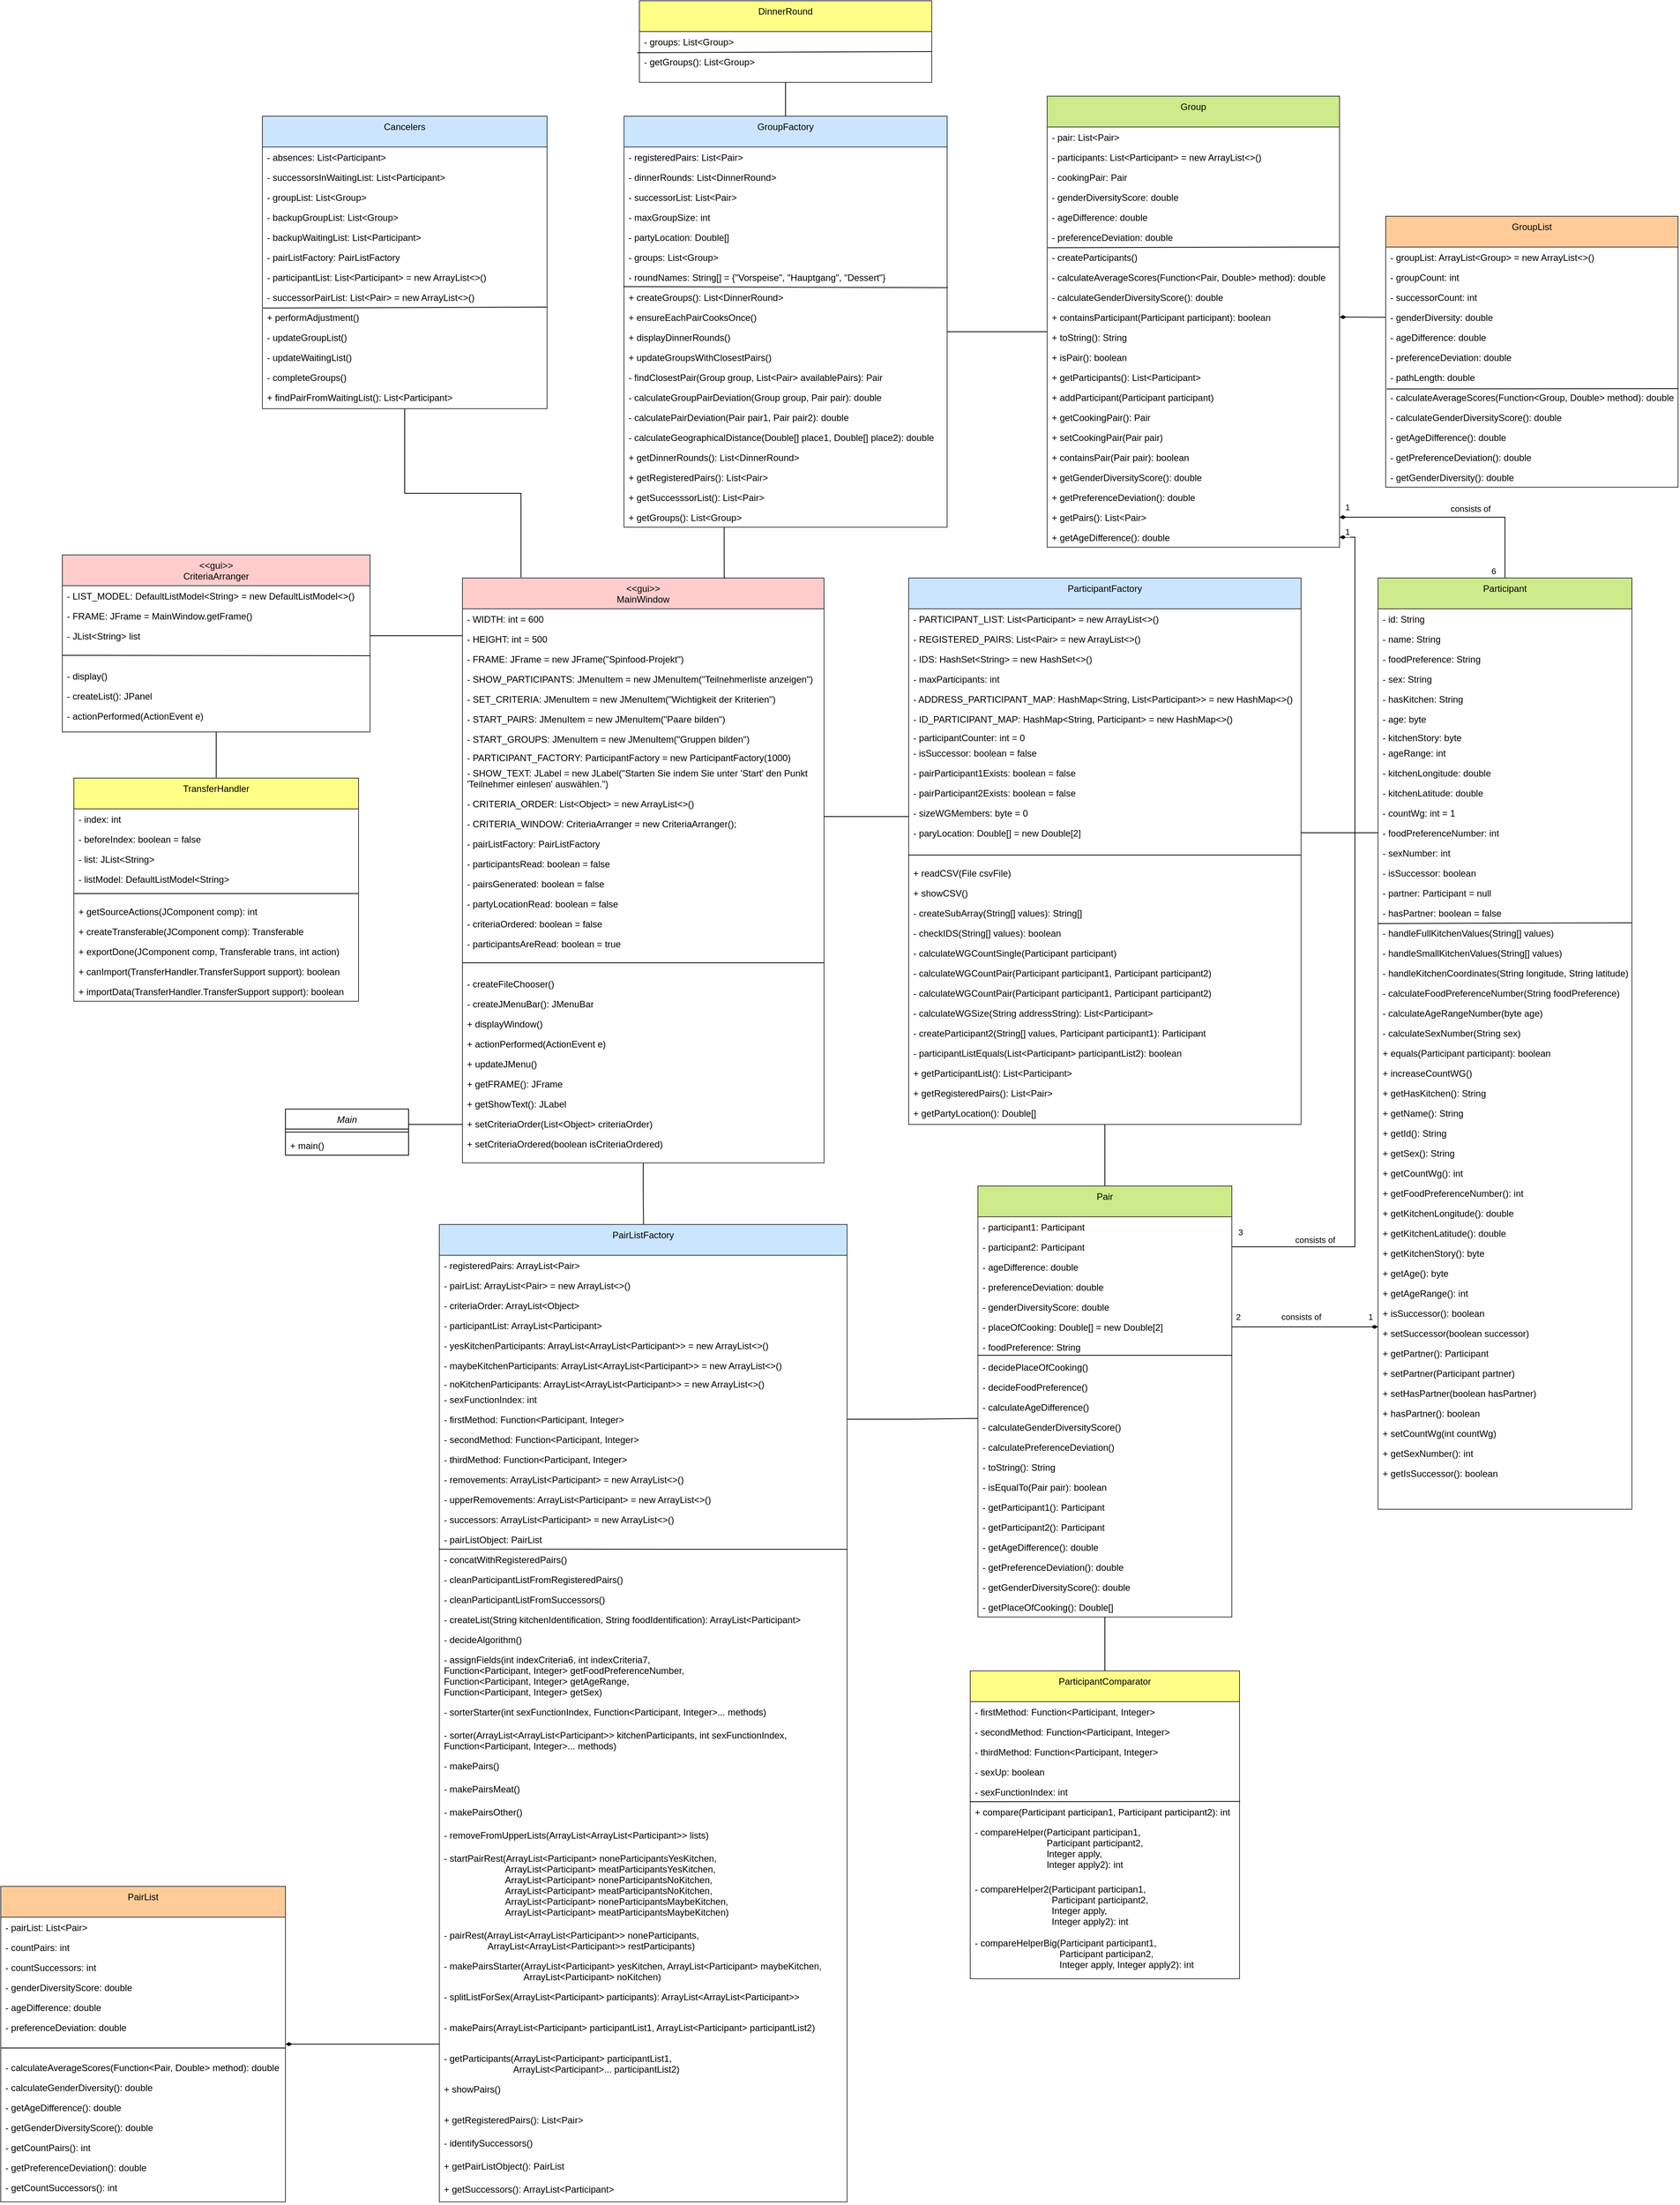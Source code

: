 <mxfile version="21.3.0" type="device">
  <diagram id="C5RBs43oDa-KdzZeNtuy" name="Page-1">
    <mxGraphModel dx="4031" dy="4085" grid="1" gridSize="10" guides="1" tooltips="1" connect="1" arrows="1" fold="1" page="1" pageScale="1" pageWidth="827" pageHeight="1169" math="0" shadow="0">
      <root>
        <mxCell id="WIyWlLk6GJQsqaUBKTNV-0" />
        <mxCell id="WIyWlLk6GJQsqaUBKTNV-1" parent="WIyWlLk6GJQsqaUBKTNV-0" />
        <mxCell id="TVHfn01908ThOjy5Xeeb-145" style="edgeStyle=orthogonalEdgeStyle;rounded=0;orthogonalLoop=1;jettySize=auto;html=1;exitX=0.5;exitY=1;exitDx=0;exitDy=0;endArrow=none;endFill=0;" edge="1" parent="WIyWlLk6GJQsqaUBKTNV-1" source="zkfFHV4jXpPFQw0GAbJ--6">
          <mxGeometry relative="1" as="geometry">
            <mxPoint x="255.385" y="970" as="targetPoint" />
          </mxGeometry>
        </mxCell>
        <mxCell id="zkfFHV4jXpPFQw0GAbJ--6" value="&lt;&lt;gui&gt;&gt;&#xa;MainWindow" style="swimlane;fontStyle=0;align=center;verticalAlign=top;childLayout=stackLayout;horizontal=1;startSize=40;horizontalStack=0;resizeParent=1;resizeLast=0;collapsible=1;marginBottom=0;rounded=0;shadow=0;strokeWidth=1;fillColor=#ffcccc;strokeColor=#36393d;" parent="WIyWlLk6GJQsqaUBKTNV-1" vertex="1">
          <mxGeometry x="20" y="130" width="470" height="760" as="geometry">
            <mxRectangle x="130" y="380" width="160" height="26" as="alternateBounds" />
          </mxGeometry>
        </mxCell>
        <mxCell id="zkfFHV4jXpPFQw0GAbJ--7" value="- WIDTH: int = 600" style="text;align=left;verticalAlign=top;spacingLeft=4;spacingRight=4;overflow=hidden;rotatable=0;points=[[0,0.5],[1,0.5]];portConstraint=eastwest;" parent="zkfFHV4jXpPFQw0GAbJ--6" vertex="1">
          <mxGeometry y="40" width="470" height="26" as="geometry" />
        </mxCell>
        <mxCell id="zkfFHV4jXpPFQw0GAbJ--8" value="- HEIGHT: int = 500" style="text;align=left;verticalAlign=top;spacingLeft=4;spacingRight=4;overflow=hidden;rotatable=0;points=[[0,0.5],[1,0.5]];portConstraint=eastwest;rounded=0;shadow=0;html=0;" parent="zkfFHV4jXpPFQw0GAbJ--6" vertex="1">
          <mxGeometry y="66" width="470" height="26" as="geometry" />
        </mxCell>
        <mxCell id="TVHfn01908ThOjy5Xeeb-1" value="- FRAME: JFrame = new JFrame(&quot;Spinfood-Projekt&quot;)" style="text;align=left;verticalAlign=top;spacingLeft=4;spacingRight=4;overflow=hidden;rotatable=0;points=[[0,0.5],[1,0.5]];portConstraint=eastwest;rounded=0;shadow=0;html=0;" vertex="1" parent="zkfFHV4jXpPFQw0GAbJ--6">
          <mxGeometry y="92" width="470" height="26" as="geometry" />
        </mxCell>
        <mxCell id="TVHfn01908ThOjy5Xeeb-3" value="- SHOW_PARTICIPANTS: JMenuItem = new JMenuItem(&quot;Teilnehmerliste anzeigen&quot;)" style="text;align=left;verticalAlign=top;spacingLeft=4;spacingRight=4;overflow=hidden;rotatable=0;points=[[0,0.5],[1,0.5]];portConstraint=eastwest;rounded=0;shadow=0;html=0;" vertex="1" parent="zkfFHV4jXpPFQw0GAbJ--6">
          <mxGeometry y="118" width="470" height="26" as="geometry" />
        </mxCell>
        <mxCell id="TVHfn01908ThOjy5Xeeb-2" value="- SET_CRITERIA: JMenuItem = new JMenuItem(&quot;Wichtigkeit der Kriterien&quot;)" style="text;align=left;verticalAlign=top;spacingLeft=4;spacingRight=4;overflow=hidden;rotatable=0;points=[[0,0.5],[1,0.5]];portConstraint=eastwest;rounded=0;shadow=0;html=0;" vertex="1" parent="zkfFHV4jXpPFQw0GAbJ--6">
          <mxGeometry y="144" width="470" height="26" as="geometry" />
        </mxCell>
        <mxCell id="TVHfn01908ThOjy5Xeeb-4" value="- START_PAIRS: JMenuItem = new JMenuItem(&quot;Paare bilden&quot;)" style="text;align=left;verticalAlign=top;spacingLeft=4;spacingRight=4;overflow=hidden;rotatable=0;points=[[0,0.5],[1,0.5]];portConstraint=eastwest;rounded=0;shadow=0;html=0;" vertex="1" parent="zkfFHV4jXpPFQw0GAbJ--6">
          <mxGeometry y="170" width="470" height="26" as="geometry" />
        </mxCell>
        <mxCell id="TVHfn01908ThOjy5Xeeb-5" value="- START_GROUPS: JMenuItem = new JMenuItem(&quot;Gruppen bilden&quot;)" style="text;align=left;verticalAlign=top;spacingLeft=4;spacingRight=4;overflow=hidden;rotatable=0;points=[[0,0.5],[1,0.5]];portConstraint=eastwest;rounded=0;shadow=0;html=0;" vertex="1" parent="zkfFHV4jXpPFQw0GAbJ--6">
          <mxGeometry y="196" width="470" height="24" as="geometry" />
        </mxCell>
        <mxCell id="TVHfn01908ThOjy5Xeeb-6" value="- PARTICIPANT_FACTORY: ParticipantFactory = new ParticipantFactory(1000)" style="text;align=left;verticalAlign=top;spacingLeft=4;spacingRight=4;overflow=hidden;rotatable=0;points=[[0,0.5],[1,0.5]];portConstraint=eastwest;rounded=0;shadow=0;html=0;" vertex="1" parent="zkfFHV4jXpPFQw0GAbJ--6">
          <mxGeometry y="220" width="470" height="20" as="geometry" />
        </mxCell>
        <mxCell id="TVHfn01908ThOjy5Xeeb-8" value="- SHOW_TEXT: JLabel = new JLabel(&quot;Starten Sie indem Sie unter &#39;Start&#39; den Punkt &#xa;&#39;Teilnehmer einlesen&#39; auswählen.&quot;)" style="text;align=left;verticalAlign=top;spacingLeft=4;spacingRight=4;overflow=hidden;rotatable=0;points=[[0,0.5],[1,0.5]];portConstraint=eastwest;rounded=0;shadow=0;html=0;" vertex="1" parent="zkfFHV4jXpPFQw0GAbJ--6">
          <mxGeometry y="240" width="470" height="40" as="geometry" />
        </mxCell>
        <mxCell id="TVHfn01908ThOjy5Xeeb-7" value="- CRITERIA_ORDER: List&lt;Object&gt; = new ArrayList&lt;&gt;()" style="text;align=left;verticalAlign=top;spacingLeft=4;spacingRight=4;overflow=hidden;rotatable=0;points=[[0,0.5],[1,0.5]];portConstraint=eastwest;rounded=0;shadow=0;html=0;" vertex="1" parent="zkfFHV4jXpPFQw0GAbJ--6">
          <mxGeometry y="280" width="470" height="26" as="geometry" />
        </mxCell>
        <mxCell id="TVHfn01908ThOjy5Xeeb-9" value="- CRITERIA_WINDOW: CriteriaArranger = new CriteriaArranger();" style="text;align=left;verticalAlign=top;spacingLeft=4;spacingRight=4;overflow=hidden;rotatable=0;points=[[0,0.5],[1,0.5]];portConstraint=eastwest;rounded=0;shadow=0;html=0;" vertex="1" parent="zkfFHV4jXpPFQw0GAbJ--6">
          <mxGeometry y="306" width="470" height="26" as="geometry" />
        </mxCell>
        <mxCell id="TVHfn01908ThOjy5Xeeb-10" value="- pairListFactory: PairListFactory" style="text;align=left;verticalAlign=top;spacingLeft=4;spacingRight=4;overflow=hidden;rotatable=0;points=[[0,0.5],[1,0.5]];portConstraint=eastwest;rounded=0;shadow=0;html=0;" vertex="1" parent="zkfFHV4jXpPFQw0GAbJ--6">
          <mxGeometry y="332" width="470" height="26" as="geometry" />
        </mxCell>
        <mxCell id="TVHfn01908ThOjy5Xeeb-11" value="- participantsRead: boolean = false" style="text;align=left;verticalAlign=top;spacingLeft=4;spacingRight=4;overflow=hidden;rotatable=0;points=[[0,0.5],[1,0.5]];portConstraint=eastwest;rounded=0;shadow=0;html=0;" vertex="1" parent="zkfFHV4jXpPFQw0GAbJ--6">
          <mxGeometry y="358" width="470" height="26" as="geometry" />
        </mxCell>
        <mxCell id="TVHfn01908ThOjy5Xeeb-12" value="- pairsGenerated: boolean = false" style="text;align=left;verticalAlign=top;spacingLeft=4;spacingRight=4;overflow=hidden;rotatable=0;points=[[0,0.5],[1,0.5]];portConstraint=eastwest;rounded=0;shadow=0;html=0;" vertex="1" parent="zkfFHV4jXpPFQw0GAbJ--6">
          <mxGeometry y="384" width="470" height="26" as="geometry" />
        </mxCell>
        <mxCell id="TVHfn01908ThOjy5Xeeb-13" value="- partyLocationRead: boolean = false" style="text;align=left;verticalAlign=top;spacingLeft=4;spacingRight=4;overflow=hidden;rotatable=0;points=[[0,0.5],[1,0.5]];portConstraint=eastwest;rounded=0;shadow=0;html=0;" vertex="1" parent="zkfFHV4jXpPFQw0GAbJ--6">
          <mxGeometry y="410" width="470" height="26" as="geometry" />
        </mxCell>
        <mxCell id="TVHfn01908ThOjy5Xeeb-14" value="- criteriaOrdered: boolean = false" style="text;align=left;verticalAlign=top;spacingLeft=4;spacingRight=4;overflow=hidden;rotatable=0;points=[[0,0.5],[1,0.5]];portConstraint=eastwest;rounded=0;shadow=0;html=0;" vertex="1" parent="zkfFHV4jXpPFQw0GAbJ--6">
          <mxGeometry y="436" width="470" height="26" as="geometry" />
        </mxCell>
        <mxCell id="TVHfn01908ThOjy5Xeeb-15" value="- participantsAreRead: boolean = true" style="text;align=left;verticalAlign=top;spacingLeft=4;spacingRight=4;overflow=hidden;rotatable=0;points=[[0,0.5],[1,0.5]];portConstraint=eastwest;rounded=0;shadow=0;html=0;" vertex="1" parent="zkfFHV4jXpPFQw0GAbJ--6">
          <mxGeometry y="462" width="470" height="26" as="geometry" />
        </mxCell>
        <mxCell id="TVHfn01908ThOjy5Xeeb-16" value="" style="endArrow=none;html=1;rounded=0;" edge="1" parent="zkfFHV4jXpPFQw0GAbJ--6">
          <mxGeometry width="50" height="50" relative="1" as="geometry">
            <mxPoint y="500" as="sourcePoint" />
            <mxPoint x="470" y="500" as="targetPoint" />
          </mxGeometry>
        </mxCell>
        <mxCell id="TVHfn01908ThOjy5Xeeb-21" style="text;align=left;verticalAlign=middle;spacingLeft=4;spacingRight=4;overflow=hidden;rotatable=0;points=[[0,0.5],[1,0.5]];portConstraint=eastwest;rounded=0;shadow=0;html=0;" vertex="1" parent="zkfFHV4jXpPFQw0GAbJ--6">
          <mxGeometry y="488" width="470" height="26" as="geometry" />
        </mxCell>
        <mxCell id="TVHfn01908ThOjy5Xeeb-23" value="- createFileChooser()" style="text;align=left;verticalAlign=middle;spacingLeft=4;spacingRight=4;overflow=hidden;rotatable=0;points=[[0,0.5],[1,0.5]];portConstraint=eastwest;rounded=0;shadow=0;html=0;" vertex="1" parent="zkfFHV4jXpPFQw0GAbJ--6">
          <mxGeometry y="514" width="470" height="26" as="geometry" />
        </mxCell>
        <mxCell id="TVHfn01908ThOjy5Xeeb-22" value="- createJMenuBar(): JMenuBar" style="text;align=left;verticalAlign=middle;spacingLeft=4;spacingRight=4;overflow=hidden;rotatable=0;points=[[0,0.5],[1,0.5]];portConstraint=eastwest;rounded=0;shadow=0;html=0;" vertex="1" parent="zkfFHV4jXpPFQw0GAbJ--6">
          <mxGeometry y="540" width="470" height="26" as="geometry" />
        </mxCell>
        <mxCell id="TVHfn01908ThOjy5Xeeb-18" value="+ displayWindow()" style="text;align=left;verticalAlign=middle;spacingLeft=4;spacingRight=4;overflow=hidden;rotatable=0;points=[[0,0.5],[1,0.5]];portConstraint=eastwest;rounded=0;shadow=0;html=0;" vertex="1" parent="zkfFHV4jXpPFQw0GAbJ--6">
          <mxGeometry y="566" width="470" height="26" as="geometry" />
        </mxCell>
        <mxCell id="TVHfn01908ThOjy5Xeeb-24" value="+ actionPerformed(ActionEvent e)" style="text;align=left;verticalAlign=middle;spacingLeft=4;spacingRight=4;overflow=hidden;rotatable=0;points=[[0,0.5],[1,0.5]];portConstraint=eastwest;rounded=0;shadow=0;html=0;" vertex="1" parent="zkfFHV4jXpPFQw0GAbJ--6">
          <mxGeometry y="592" width="470" height="26" as="geometry" />
        </mxCell>
        <mxCell id="TVHfn01908ThOjy5Xeeb-25" value="+ updateJMenu()" style="text;align=left;verticalAlign=middle;spacingLeft=4;spacingRight=4;overflow=hidden;rotatable=0;points=[[0,0.5],[1,0.5]];portConstraint=eastwest;rounded=0;shadow=0;html=0;" vertex="1" parent="zkfFHV4jXpPFQw0GAbJ--6">
          <mxGeometry y="618" width="470" height="26" as="geometry" />
        </mxCell>
        <mxCell id="TVHfn01908ThOjy5Xeeb-26" value="+ getFRAME(): JFrame" style="text;align=left;verticalAlign=middle;spacingLeft=4;spacingRight=4;overflow=hidden;rotatable=0;points=[[0,0.5],[1,0.5]];portConstraint=eastwest;rounded=0;shadow=0;html=0;" vertex="1" parent="zkfFHV4jXpPFQw0GAbJ--6">
          <mxGeometry y="644" width="470" height="26" as="geometry" />
        </mxCell>
        <mxCell id="TVHfn01908ThOjy5Xeeb-27" value="+ getShowText(): JLabel" style="text;align=left;verticalAlign=middle;spacingLeft=4;spacingRight=4;overflow=hidden;rotatable=0;points=[[0,0.5],[1,0.5]];portConstraint=eastwest;rounded=0;shadow=0;html=0;" vertex="1" parent="zkfFHV4jXpPFQw0GAbJ--6">
          <mxGeometry y="670" width="470" height="26" as="geometry" />
        </mxCell>
        <mxCell id="TVHfn01908ThOjy5Xeeb-28" value="+ setCriteriaOrder(List&lt;Object&gt; criteriaOrder)" style="text;align=left;verticalAlign=middle;spacingLeft=4;spacingRight=4;overflow=hidden;rotatable=0;points=[[0,0.5],[1,0.5]];portConstraint=eastwest;rounded=0;shadow=0;html=0;" vertex="1" parent="zkfFHV4jXpPFQw0GAbJ--6">
          <mxGeometry y="696" width="470" height="26" as="geometry" />
        </mxCell>
        <mxCell id="TVHfn01908ThOjy5Xeeb-29" value="+ setCriteriaOrdered(boolean isCriteriaOrdered)" style="text;align=left;verticalAlign=middle;spacingLeft=4;spacingRight=4;overflow=hidden;rotatable=0;points=[[0,0.5],[1,0.5]];portConstraint=eastwest;rounded=0;shadow=0;html=0;" vertex="1" parent="zkfFHV4jXpPFQw0GAbJ--6">
          <mxGeometry y="722" width="470" height="26" as="geometry" />
        </mxCell>
        <mxCell id="TVHfn01908ThOjy5Xeeb-30" value="ParticipantFactory" style="swimlane;fontStyle=0;align=center;verticalAlign=top;childLayout=stackLayout;horizontal=1;startSize=40;horizontalStack=0;resizeParent=1;resizeLast=0;collapsible=1;marginBottom=0;rounded=0;shadow=0;strokeWidth=1;fillColor=#cce5ff;strokeColor=#36393d;" vertex="1" parent="WIyWlLk6GJQsqaUBKTNV-1">
          <mxGeometry x="600" y="130" width="510" height="710" as="geometry">
            <mxRectangle x="130" y="380" width="160" height="26" as="alternateBounds" />
          </mxGeometry>
        </mxCell>
        <mxCell id="TVHfn01908ThOjy5Xeeb-31" value="- PARTICIPANT_LIST: List&lt;Participant&gt; = new ArrayList&lt;&gt;()" style="text;align=left;verticalAlign=top;spacingLeft=4;spacingRight=4;overflow=hidden;rotatable=0;points=[[0,0.5],[1,0.5]];portConstraint=eastwest;" vertex="1" parent="TVHfn01908ThOjy5Xeeb-30">
          <mxGeometry y="40" width="510" height="26" as="geometry" />
        </mxCell>
        <mxCell id="TVHfn01908ThOjy5Xeeb-32" value="- REGISTERED_PAIRS: List&lt;Pair&gt; = new ArrayList&lt;&gt;()" style="text;align=left;verticalAlign=top;spacingLeft=4;spacingRight=4;overflow=hidden;rotatable=0;points=[[0,0.5],[1,0.5]];portConstraint=eastwest;rounded=0;shadow=0;html=0;" vertex="1" parent="TVHfn01908ThOjy5Xeeb-30">
          <mxGeometry y="66" width="510" height="26" as="geometry" />
        </mxCell>
        <mxCell id="TVHfn01908ThOjy5Xeeb-33" value="- IDS: HashSet&lt;String&gt; = new HashSet&lt;&gt;()" style="text;align=left;verticalAlign=top;spacingLeft=4;spacingRight=4;overflow=hidden;rotatable=0;points=[[0,0.5],[1,0.5]];portConstraint=eastwest;rounded=0;shadow=0;html=0;" vertex="1" parent="TVHfn01908ThOjy5Xeeb-30">
          <mxGeometry y="92" width="510" height="26" as="geometry" />
        </mxCell>
        <mxCell id="TVHfn01908ThOjy5Xeeb-34" value="- maxParticipants: int" style="text;align=left;verticalAlign=top;spacingLeft=4;spacingRight=4;overflow=hidden;rotatable=0;points=[[0,0.5],[1,0.5]];portConstraint=eastwest;rounded=0;shadow=0;html=0;" vertex="1" parent="TVHfn01908ThOjy5Xeeb-30">
          <mxGeometry y="118" width="510" height="26" as="geometry" />
        </mxCell>
        <mxCell id="TVHfn01908ThOjy5Xeeb-36" value="- ADDRESS_PARTICIPANT_MAP: HashMap&lt;String, List&lt;Participant&gt;&gt; = new HashMap&lt;&gt;()" style="text;align=left;verticalAlign=top;spacingLeft=4;spacingRight=4;overflow=hidden;rotatable=0;points=[[0,0.5],[1,0.5]];portConstraint=eastwest;rounded=0;shadow=0;html=0;" vertex="1" parent="TVHfn01908ThOjy5Xeeb-30">
          <mxGeometry y="144" width="510" height="26" as="geometry" />
        </mxCell>
        <mxCell id="TVHfn01908ThOjy5Xeeb-37" value="- ID_PARTICIPANT_MAP: HashMap&lt;String, Participant&gt; = new HashMap&lt;&gt;()" style="text;align=left;verticalAlign=top;spacingLeft=4;spacingRight=4;overflow=hidden;rotatable=0;points=[[0,0.5],[1,0.5]];portConstraint=eastwest;rounded=0;shadow=0;html=0;" vertex="1" parent="TVHfn01908ThOjy5Xeeb-30">
          <mxGeometry y="170" width="510" height="24" as="geometry" />
        </mxCell>
        <mxCell id="TVHfn01908ThOjy5Xeeb-38" value="- participantCounter: int = 0" style="text;align=left;verticalAlign=top;spacingLeft=4;spacingRight=4;overflow=hidden;rotatable=0;points=[[0,0.5],[1,0.5]];portConstraint=eastwest;rounded=0;shadow=0;html=0;" vertex="1" parent="TVHfn01908ThOjy5Xeeb-30">
          <mxGeometry y="194" width="510" height="20" as="geometry" />
        </mxCell>
        <mxCell id="TVHfn01908ThOjy5Xeeb-39" value="- isSuccessor: boolean = false" style="text;align=left;verticalAlign=top;spacingLeft=4;spacingRight=4;overflow=hidden;rotatable=0;points=[[0,0.5],[1,0.5]];portConstraint=eastwest;rounded=0;shadow=0;html=0;" vertex="1" parent="TVHfn01908ThOjy5Xeeb-30">
          <mxGeometry y="214" width="510" height="26" as="geometry" />
        </mxCell>
        <mxCell id="TVHfn01908ThOjy5Xeeb-40" value="- pairParticipant1Exists: boolean = false" style="text;align=left;verticalAlign=top;spacingLeft=4;spacingRight=4;overflow=hidden;rotatable=0;points=[[0,0.5],[1,0.5]];portConstraint=eastwest;rounded=0;shadow=0;html=0;" vertex="1" parent="TVHfn01908ThOjy5Xeeb-30">
          <mxGeometry y="240" width="510" height="26" as="geometry" />
        </mxCell>
        <mxCell id="TVHfn01908ThOjy5Xeeb-41" value="- pairParticipant2Exists: boolean = false" style="text;align=left;verticalAlign=top;spacingLeft=4;spacingRight=4;overflow=hidden;rotatable=0;points=[[0,0.5],[1,0.5]];portConstraint=eastwest;rounded=0;shadow=0;html=0;" vertex="1" parent="TVHfn01908ThOjy5Xeeb-30">
          <mxGeometry y="266" width="510" height="26" as="geometry" />
        </mxCell>
        <mxCell id="TVHfn01908ThOjy5Xeeb-42" value="- sizeWGMembers: byte = 0" style="text;align=left;verticalAlign=top;spacingLeft=4;spacingRight=4;overflow=hidden;rotatable=0;points=[[0,0.5],[1,0.5]];portConstraint=eastwest;rounded=0;shadow=0;html=0;" vertex="1" parent="TVHfn01908ThOjy5Xeeb-30">
          <mxGeometry y="292" width="510" height="26" as="geometry" />
        </mxCell>
        <mxCell id="TVHfn01908ThOjy5Xeeb-43" value="- paryLocation: Double[] = new Double[2]" style="text;align=left;verticalAlign=top;spacingLeft=4;spacingRight=4;overflow=hidden;rotatable=0;points=[[0,0.5],[1,0.5]];portConstraint=eastwest;rounded=0;shadow=0;html=0;" vertex="1" parent="TVHfn01908ThOjy5Xeeb-30">
          <mxGeometry y="318" width="510" height="26" as="geometry" />
        </mxCell>
        <mxCell id="TVHfn01908ThOjy5Xeeb-48" value="" style="endArrow=none;html=1;rounded=0;" edge="1" parent="TVHfn01908ThOjy5Xeeb-30">
          <mxGeometry width="50" height="50" relative="1" as="geometry">
            <mxPoint y="360" as="sourcePoint" />
            <mxPoint x="510" y="360" as="targetPoint" />
          </mxGeometry>
        </mxCell>
        <mxCell id="TVHfn01908ThOjy5Xeeb-60" style="text;align=left;verticalAlign=top;spacingLeft=4;spacingRight=4;overflow=hidden;rotatable=0;points=[[0,0.5],[1,0.5]];portConstraint=eastwest;rounded=0;shadow=0;html=0;" vertex="1" parent="TVHfn01908ThOjy5Xeeb-30">
          <mxGeometry y="344" width="510" height="26" as="geometry" />
        </mxCell>
        <mxCell id="TVHfn01908ThOjy5Xeeb-59" value="+ readCSV(File csvFile)" style="text;align=left;verticalAlign=top;spacingLeft=4;spacingRight=4;overflow=hidden;rotatable=0;points=[[0,0.5],[1,0.5]];portConstraint=eastwest;rounded=0;shadow=0;html=0;" vertex="1" parent="TVHfn01908ThOjy5Xeeb-30">
          <mxGeometry y="370" width="510" height="26" as="geometry" />
        </mxCell>
        <mxCell id="TVHfn01908ThOjy5Xeeb-68" value="+ showCSV()" style="text;align=left;verticalAlign=top;spacingLeft=4;spacingRight=4;overflow=hidden;rotatable=0;points=[[0,0.5],[1,0.5]];portConstraint=eastwest;rounded=0;shadow=0;html=0;" vertex="1" parent="TVHfn01908ThOjy5Xeeb-30">
          <mxGeometry y="396" width="510" height="26" as="geometry" />
        </mxCell>
        <mxCell id="TVHfn01908ThOjy5Xeeb-61" value="- createSubArray(String[] values): String[]" style="text;align=left;verticalAlign=top;spacingLeft=4;spacingRight=4;overflow=hidden;rotatable=0;points=[[0,0.5],[1,0.5]];portConstraint=eastwest;rounded=0;shadow=0;html=0;" vertex="1" parent="TVHfn01908ThOjy5Xeeb-30">
          <mxGeometry y="422" width="510" height="26" as="geometry" />
        </mxCell>
        <mxCell id="TVHfn01908ThOjy5Xeeb-62" value="- checkIDS(String[] values): boolean" style="text;align=left;verticalAlign=top;spacingLeft=4;spacingRight=4;overflow=hidden;rotatable=0;points=[[0,0.5],[1,0.5]];portConstraint=eastwest;rounded=0;shadow=0;html=0;" vertex="1" parent="TVHfn01908ThOjy5Xeeb-30">
          <mxGeometry y="448" width="510" height="26" as="geometry" />
        </mxCell>
        <mxCell id="TVHfn01908ThOjy5Xeeb-63" value="- calculateWGCountSingle(Participant participant)" style="text;align=left;verticalAlign=top;spacingLeft=4;spacingRight=4;overflow=hidden;rotatable=0;points=[[0,0.5],[1,0.5]];portConstraint=eastwest;rounded=0;shadow=0;html=0;" vertex="1" parent="TVHfn01908ThOjy5Xeeb-30">
          <mxGeometry y="474" width="510" height="26" as="geometry" />
        </mxCell>
        <mxCell id="TVHfn01908ThOjy5Xeeb-64" value="- calculateWGCountPair(Participant participant1, Participant participant2)" style="text;align=left;verticalAlign=top;spacingLeft=4;spacingRight=4;overflow=hidden;rotatable=0;points=[[0,0.5],[1,0.5]];portConstraint=eastwest;rounded=0;shadow=0;html=0;" vertex="1" parent="TVHfn01908ThOjy5Xeeb-30">
          <mxGeometry y="500" width="510" height="26" as="geometry" />
        </mxCell>
        <mxCell id="TVHfn01908ThOjy5Xeeb-65" value="- calculateWGCountPair(Participant participant1, Participant participant2)" style="text;align=left;verticalAlign=top;spacingLeft=4;spacingRight=4;overflow=hidden;rotatable=0;points=[[0,0.5],[1,0.5]];portConstraint=eastwest;rounded=0;shadow=0;html=0;" vertex="1" parent="TVHfn01908ThOjy5Xeeb-30">
          <mxGeometry y="526" width="510" height="26" as="geometry" />
        </mxCell>
        <mxCell id="TVHfn01908ThOjy5Xeeb-66" value="- calculateWGSize(String addressString): List&lt;Participant&gt;" style="text;align=left;verticalAlign=top;spacingLeft=4;spacingRight=4;overflow=hidden;rotatable=0;points=[[0,0.5],[1,0.5]];portConstraint=eastwest;rounded=0;shadow=0;html=0;" vertex="1" parent="TVHfn01908ThOjy5Xeeb-30">
          <mxGeometry y="552" width="510" height="26" as="geometry" />
        </mxCell>
        <mxCell id="TVHfn01908ThOjy5Xeeb-67" value="- createParticipant2(String[] values, Participant participant1): Participant" style="text;align=left;verticalAlign=top;spacingLeft=4;spacingRight=4;overflow=hidden;rotatable=0;points=[[0,0.5],[1,0.5]];portConstraint=eastwest;rounded=0;shadow=0;html=0;" vertex="1" parent="TVHfn01908ThOjy5Xeeb-30">
          <mxGeometry y="578" width="510" height="26" as="geometry" />
        </mxCell>
        <mxCell id="TVHfn01908ThOjy5Xeeb-69" value="- participantListEquals(List&lt;Participant&gt; participantList2): boolean" style="text;align=left;verticalAlign=top;spacingLeft=4;spacingRight=4;overflow=hidden;rotatable=0;points=[[0,0.5],[1,0.5]];portConstraint=eastwest;rounded=0;shadow=0;html=0;" vertex="1" parent="TVHfn01908ThOjy5Xeeb-30">
          <mxGeometry y="604" width="510" height="26" as="geometry" />
        </mxCell>
        <mxCell id="TVHfn01908ThOjy5Xeeb-70" value="+ getParticipantList(): List&lt;Participant&gt;" style="text;align=left;verticalAlign=top;spacingLeft=4;spacingRight=4;overflow=hidden;rotatable=0;points=[[0,0.5],[1,0.5]];portConstraint=eastwest;rounded=0;shadow=0;html=0;" vertex="1" parent="TVHfn01908ThOjy5Xeeb-30">
          <mxGeometry y="630" width="510" height="26" as="geometry" />
        </mxCell>
        <mxCell id="TVHfn01908ThOjy5Xeeb-71" value="+ getRegisteredPairs(): List&lt;Pair&gt;" style="text;align=left;verticalAlign=top;spacingLeft=4;spacingRight=4;overflow=hidden;rotatable=0;points=[[0,0.5],[1,0.5]];portConstraint=eastwest;rounded=0;shadow=0;html=0;" vertex="1" parent="TVHfn01908ThOjy5Xeeb-30">
          <mxGeometry y="656" width="510" height="26" as="geometry" />
        </mxCell>
        <mxCell id="TVHfn01908ThOjy5Xeeb-72" value="+ getPartyLocation(): Double[]" style="text;align=left;verticalAlign=top;spacingLeft=4;spacingRight=4;overflow=hidden;rotatable=0;points=[[0,0.5],[1,0.5]];portConstraint=eastwest;rounded=0;shadow=0;html=0;" vertex="1" parent="TVHfn01908ThOjy5Xeeb-30">
          <mxGeometry y="682" width="510" height="26" as="geometry" />
        </mxCell>
        <mxCell id="TVHfn01908ThOjy5Xeeb-74" style="edgeStyle=orthogonalEdgeStyle;rounded=0;orthogonalLoop=1;jettySize=auto;html=1;endArrow=none;endFill=0;" edge="1" parent="WIyWlLk6GJQsqaUBKTNV-1">
          <mxGeometry relative="1" as="geometry">
            <mxPoint x="490" y="440" as="sourcePoint" />
            <mxPoint x="600" y="440" as="targetPoint" />
            <Array as="points">
              <mxPoint x="490" y="440" />
              <mxPoint x="600" y="440" />
            </Array>
          </mxGeometry>
        </mxCell>
        <mxCell id="TVHfn01908ThOjy5Xeeb-75" value="Participant" style="swimlane;fontStyle=0;align=center;verticalAlign=top;childLayout=stackLayout;horizontal=1;startSize=40;horizontalStack=0;resizeParent=1;resizeLast=0;collapsible=1;marginBottom=0;rounded=0;shadow=0;strokeWidth=1;fillColor=#cdeb8b;strokeColor=#36393d;" vertex="1" parent="WIyWlLk6GJQsqaUBKTNV-1">
          <mxGeometry x="1210" y="130" width="330" height="1210" as="geometry">
            <mxRectangle x="130" y="380" width="160" height="26" as="alternateBounds" />
          </mxGeometry>
        </mxCell>
        <mxCell id="TVHfn01908ThOjy5Xeeb-76" value="- id: String" style="text;align=left;verticalAlign=top;spacingLeft=4;spacingRight=4;overflow=hidden;rotatable=0;points=[[0,0.5],[1,0.5]];portConstraint=eastwest;" vertex="1" parent="TVHfn01908ThOjy5Xeeb-75">
          <mxGeometry y="40" width="330" height="26" as="geometry" />
        </mxCell>
        <mxCell id="TVHfn01908ThOjy5Xeeb-77" value="- name: String" style="text;align=left;verticalAlign=top;spacingLeft=4;spacingRight=4;overflow=hidden;rotatable=0;points=[[0,0.5],[1,0.5]];portConstraint=eastwest;rounded=0;shadow=0;html=0;" vertex="1" parent="TVHfn01908ThOjy5Xeeb-75">
          <mxGeometry y="66" width="330" height="26" as="geometry" />
        </mxCell>
        <mxCell id="TVHfn01908ThOjy5Xeeb-78" value="- foodPreference: String" style="text;align=left;verticalAlign=top;spacingLeft=4;spacingRight=4;overflow=hidden;rotatable=0;points=[[0,0.5],[1,0.5]];portConstraint=eastwest;rounded=0;shadow=0;html=0;" vertex="1" parent="TVHfn01908ThOjy5Xeeb-75">
          <mxGeometry y="92" width="330" height="26" as="geometry" />
        </mxCell>
        <mxCell id="TVHfn01908ThOjy5Xeeb-79" value="- sex: String" style="text;align=left;verticalAlign=top;spacingLeft=4;spacingRight=4;overflow=hidden;rotatable=0;points=[[0,0.5],[1,0.5]];portConstraint=eastwest;rounded=0;shadow=0;html=0;" vertex="1" parent="TVHfn01908ThOjy5Xeeb-75">
          <mxGeometry y="118" width="330" height="26" as="geometry" />
        </mxCell>
        <mxCell id="TVHfn01908ThOjy5Xeeb-80" value="- hasKitchen: String" style="text;align=left;verticalAlign=top;spacingLeft=4;spacingRight=4;overflow=hidden;rotatable=0;points=[[0,0.5],[1,0.5]];portConstraint=eastwest;rounded=0;shadow=0;html=0;" vertex="1" parent="TVHfn01908ThOjy5Xeeb-75">
          <mxGeometry y="144" width="330" height="26" as="geometry" />
        </mxCell>
        <mxCell id="TVHfn01908ThOjy5Xeeb-81" value="- age: byte" style="text;align=left;verticalAlign=top;spacingLeft=4;spacingRight=4;overflow=hidden;rotatable=0;points=[[0,0.5],[1,0.5]];portConstraint=eastwest;rounded=0;shadow=0;html=0;" vertex="1" parent="TVHfn01908ThOjy5Xeeb-75">
          <mxGeometry y="170" width="330" height="24" as="geometry" />
        </mxCell>
        <mxCell id="TVHfn01908ThOjy5Xeeb-82" value="- kitchenStory: byte" style="text;align=left;verticalAlign=top;spacingLeft=4;spacingRight=4;overflow=hidden;rotatable=0;points=[[0,0.5],[1,0.5]];portConstraint=eastwest;rounded=0;shadow=0;html=0;" vertex="1" parent="TVHfn01908ThOjy5Xeeb-75">
          <mxGeometry y="194" width="330" height="20" as="geometry" />
        </mxCell>
        <mxCell id="TVHfn01908ThOjy5Xeeb-83" value="- ageRange: int" style="text;align=left;verticalAlign=top;spacingLeft=4;spacingRight=4;overflow=hidden;rotatable=0;points=[[0,0.5],[1,0.5]];portConstraint=eastwest;rounded=0;shadow=0;html=0;" vertex="1" parent="TVHfn01908ThOjy5Xeeb-75">
          <mxGeometry y="214" width="330" height="26" as="geometry" />
        </mxCell>
        <mxCell id="TVHfn01908ThOjy5Xeeb-84" value="- kitchenLongitude: double" style="text;align=left;verticalAlign=top;spacingLeft=4;spacingRight=4;overflow=hidden;rotatable=0;points=[[0,0.5],[1,0.5]];portConstraint=eastwest;rounded=0;shadow=0;html=0;" vertex="1" parent="TVHfn01908ThOjy5Xeeb-75">
          <mxGeometry y="240" width="330" height="26" as="geometry" />
        </mxCell>
        <mxCell id="TVHfn01908ThOjy5Xeeb-85" value="- kitchenLatitude: double" style="text;align=left;verticalAlign=top;spacingLeft=4;spacingRight=4;overflow=hidden;rotatable=0;points=[[0,0.5],[1,0.5]];portConstraint=eastwest;rounded=0;shadow=0;html=0;" vertex="1" parent="TVHfn01908ThOjy5Xeeb-75">
          <mxGeometry y="266" width="330" height="26" as="geometry" />
        </mxCell>
        <mxCell id="TVHfn01908ThOjy5Xeeb-86" value="- countWg: int = 1" style="text;align=left;verticalAlign=top;spacingLeft=4;spacingRight=4;overflow=hidden;rotatable=0;points=[[0,0.5],[1,0.5]];portConstraint=eastwest;rounded=0;shadow=0;html=0;" vertex="1" parent="TVHfn01908ThOjy5Xeeb-75">
          <mxGeometry y="292" width="330" height="26" as="geometry" />
        </mxCell>
        <mxCell id="TVHfn01908ThOjy5Xeeb-87" value="- foodPreferenceNumber: int" style="text;align=left;verticalAlign=top;spacingLeft=4;spacingRight=4;overflow=hidden;rotatable=0;points=[[0,0.5],[1,0.5]];portConstraint=eastwest;rounded=0;shadow=0;html=0;" vertex="1" parent="TVHfn01908ThOjy5Xeeb-75">
          <mxGeometry y="318" width="330" height="26" as="geometry" />
        </mxCell>
        <mxCell id="TVHfn01908ThOjy5Xeeb-103" value="- sexNumber: int" style="text;align=left;verticalAlign=top;spacingLeft=4;spacingRight=4;overflow=hidden;rotatable=0;points=[[0,0.5],[1,0.5]];portConstraint=eastwest;rounded=0;shadow=0;html=0;" vertex="1" parent="TVHfn01908ThOjy5Xeeb-75">
          <mxGeometry y="344" width="330" height="26" as="geometry" />
        </mxCell>
        <mxCell id="TVHfn01908ThOjy5Xeeb-104" value="- isSuccessor: boolean" style="text;align=left;verticalAlign=top;spacingLeft=4;spacingRight=4;overflow=hidden;rotatable=0;points=[[0,0.5],[1,0.5]];portConstraint=eastwest;rounded=0;shadow=0;html=0;" vertex="1" parent="TVHfn01908ThOjy5Xeeb-75">
          <mxGeometry y="370" width="330" height="26" as="geometry" />
        </mxCell>
        <mxCell id="TVHfn01908ThOjy5Xeeb-105" value="- partner: Participant = null" style="text;align=left;verticalAlign=top;spacingLeft=4;spacingRight=4;overflow=hidden;rotatable=0;points=[[0,0.5],[1,0.5]];portConstraint=eastwest;rounded=0;shadow=0;html=0;" vertex="1" parent="TVHfn01908ThOjy5Xeeb-75">
          <mxGeometry y="396" width="330" height="26" as="geometry" />
        </mxCell>
        <mxCell id="TVHfn01908ThOjy5Xeeb-106" value="- hasPartner: boolean = false" style="text;align=left;verticalAlign=top;spacingLeft=4;spacingRight=4;overflow=hidden;rotatable=0;points=[[0,0.5],[1,0.5]];portConstraint=eastwest;rounded=0;shadow=0;html=0;" vertex="1" parent="TVHfn01908ThOjy5Xeeb-75">
          <mxGeometry y="422" width="330" height="26" as="geometry" />
        </mxCell>
        <mxCell id="TVHfn01908ThOjy5Xeeb-143" value="" style="endArrow=none;html=1;rounded=0;exitX=0;exitY=0.038;exitDx=0;exitDy=0;exitPerimeter=0;" edge="1" parent="TVHfn01908ThOjy5Xeeb-75" source="TVHfn01908ThOjy5Xeeb-109">
          <mxGeometry width="50" height="50" relative="1" as="geometry">
            <mxPoint x="280" y="498" as="sourcePoint" />
            <mxPoint x="330" y="448" as="targetPoint" />
          </mxGeometry>
        </mxCell>
        <mxCell id="TVHfn01908ThOjy5Xeeb-109" value="- handleFullKitchenValues(String[] values)" style="text;align=left;verticalAlign=top;spacingLeft=4;spacingRight=4;overflow=hidden;rotatable=0;points=[[0,0.5],[1,0.5]];portConstraint=eastwest;rounded=0;shadow=0;html=0;" vertex="1" parent="TVHfn01908ThOjy5Xeeb-75">
          <mxGeometry y="448" width="330" height="26" as="geometry" />
        </mxCell>
        <mxCell id="TVHfn01908ThOjy5Xeeb-111" value="- handleSmallKitchenValues(String[] values)" style="text;align=left;verticalAlign=top;spacingLeft=4;spacingRight=4;overflow=hidden;rotatable=0;points=[[0,0.5],[1,0.5]];portConstraint=eastwest;rounded=0;shadow=0;html=0;" vertex="1" parent="TVHfn01908ThOjy5Xeeb-75">
          <mxGeometry y="474" width="330" height="26" as="geometry" />
        </mxCell>
        <mxCell id="TVHfn01908ThOjy5Xeeb-112" value="- handleKitchenCoordinates(String longitude, String latitude)" style="text;align=left;verticalAlign=top;spacingLeft=4;spacingRight=4;overflow=hidden;rotatable=0;points=[[0,0.5],[1,0.5]];portConstraint=eastwest;rounded=0;shadow=0;html=0;" vertex="1" parent="TVHfn01908ThOjy5Xeeb-75">
          <mxGeometry y="500" width="330" height="26" as="geometry" />
        </mxCell>
        <mxCell id="TVHfn01908ThOjy5Xeeb-113" value="- calculateFoodPreferenceNumber(String foodPreference)" style="text;align=left;verticalAlign=top;spacingLeft=4;spacingRight=4;overflow=hidden;rotatable=0;points=[[0,0.5],[1,0.5]];portConstraint=eastwest;rounded=0;shadow=0;html=0;" vertex="1" parent="TVHfn01908ThOjy5Xeeb-75">
          <mxGeometry y="526" width="330" height="26" as="geometry" />
        </mxCell>
        <mxCell id="TVHfn01908ThOjy5Xeeb-114" value="- calculateAgeRangeNumber(byte age)" style="text;align=left;verticalAlign=top;spacingLeft=4;spacingRight=4;overflow=hidden;rotatable=0;points=[[0,0.5],[1,0.5]];portConstraint=eastwest;rounded=0;shadow=0;html=0;" vertex="1" parent="TVHfn01908ThOjy5Xeeb-75">
          <mxGeometry y="552" width="330" height="26" as="geometry" />
        </mxCell>
        <mxCell id="TVHfn01908ThOjy5Xeeb-115" value="- calculateSexNumber(String sex)" style="text;align=left;verticalAlign=top;spacingLeft=4;spacingRight=4;overflow=hidden;rotatable=0;points=[[0,0.5],[1,0.5]];portConstraint=eastwest;rounded=0;shadow=0;html=0;" vertex="1" parent="TVHfn01908ThOjy5Xeeb-75">
          <mxGeometry y="578" width="330" height="26" as="geometry" />
        </mxCell>
        <mxCell id="TVHfn01908ThOjy5Xeeb-117" value="+ equals(Participant participant): boolean" style="text;align=left;verticalAlign=top;spacingLeft=4;spacingRight=4;overflow=hidden;rotatable=0;points=[[0,0.5],[1,0.5]];portConstraint=eastwest;rounded=0;shadow=0;html=0;" vertex="1" parent="TVHfn01908ThOjy5Xeeb-75">
          <mxGeometry y="604" width="330" height="26" as="geometry" />
        </mxCell>
        <mxCell id="TVHfn01908ThOjy5Xeeb-118" value="+ increaseCountWG()" style="text;align=left;verticalAlign=top;spacingLeft=4;spacingRight=4;overflow=hidden;rotatable=0;points=[[0,0.5],[1,0.5]];portConstraint=eastwest;rounded=0;shadow=0;html=0;" vertex="1" parent="TVHfn01908ThOjy5Xeeb-75">
          <mxGeometry y="630" width="330" height="26" as="geometry" />
        </mxCell>
        <mxCell id="TVHfn01908ThOjy5Xeeb-119" value="+ getHasKitchen(): String" style="text;align=left;verticalAlign=top;spacingLeft=4;spacingRight=4;overflow=hidden;rotatable=0;points=[[0,0.5],[1,0.5]];portConstraint=eastwest;rounded=0;shadow=0;html=0;" vertex="1" parent="TVHfn01908ThOjy5Xeeb-75">
          <mxGeometry y="656" width="330" height="26" as="geometry" />
        </mxCell>
        <mxCell id="TVHfn01908ThOjy5Xeeb-120" value="+ getName(): String" style="text;align=left;verticalAlign=top;spacingLeft=4;spacingRight=4;overflow=hidden;rotatable=0;points=[[0,0.5],[1,0.5]];portConstraint=eastwest;rounded=0;shadow=0;html=0;" vertex="1" parent="TVHfn01908ThOjy5Xeeb-75">
          <mxGeometry y="682" width="330" height="26" as="geometry" />
        </mxCell>
        <mxCell id="TVHfn01908ThOjy5Xeeb-121" value="+ getId(): String" style="text;align=left;verticalAlign=top;spacingLeft=4;spacingRight=4;overflow=hidden;rotatable=0;points=[[0,0.5],[1,0.5]];portConstraint=eastwest;rounded=0;shadow=0;html=0;" vertex="1" parent="TVHfn01908ThOjy5Xeeb-75">
          <mxGeometry y="708" width="330" height="26" as="geometry" />
        </mxCell>
        <mxCell id="TVHfn01908ThOjy5Xeeb-122" value="+ getSex(): String" style="text;align=left;verticalAlign=top;spacingLeft=4;spacingRight=4;overflow=hidden;rotatable=0;points=[[0,0.5],[1,0.5]];portConstraint=eastwest;rounded=0;shadow=0;html=0;" vertex="1" parent="TVHfn01908ThOjy5Xeeb-75">
          <mxGeometry y="734" width="330" height="26" as="geometry" />
        </mxCell>
        <mxCell id="TVHfn01908ThOjy5Xeeb-123" value="+ getCountWg(): int" style="text;align=left;verticalAlign=top;spacingLeft=4;spacingRight=4;overflow=hidden;rotatable=0;points=[[0,0.5],[1,0.5]];portConstraint=eastwest;rounded=0;shadow=0;html=0;" vertex="1" parent="TVHfn01908ThOjy5Xeeb-75">
          <mxGeometry y="760" width="330" height="26" as="geometry" />
        </mxCell>
        <mxCell id="TVHfn01908ThOjy5Xeeb-124" value="+ getFoodPreferenceNumber(): int" style="text;align=left;verticalAlign=top;spacingLeft=4;spacingRight=4;overflow=hidden;rotatable=0;points=[[0,0.5],[1,0.5]];portConstraint=eastwest;rounded=0;shadow=0;html=0;" vertex="1" parent="TVHfn01908ThOjy5Xeeb-75">
          <mxGeometry y="786" width="330" height="26" as="geometry" />
        </mxCell>
        <mxCell id="TVHfn01908ThOjy5Xeeb-125" value="+ getKitchenLongitude(): double" style="text;align=left;verticalAlign=top;spacingLeft=4;spacingRight=4;overflow=hidden;rotatable=0;points=[[0,0.5],[1,0.5]];portConstraint=eastwest;rounded=0;shadow=0;html=0;" vertex="1" parent="TVHfn01908ThOjy5Xeeb-75">
          <mxGeometry y="812" width="330" height="26" as="geometry" />
        </mxCell>
        <mxCell id="TVHfn01908ThOjy5Xeeb-126" value="+ getKitchenLatitude(): double" style="text;align=left;verticalAlign=top;spacingLeft=4;spacingRight=4;overflow=hidden;rotatable=0;points=[[0,0.5],[1,0.5]];portConstraint=eastwest;rounded=0;shadow=0;html=0;" vertex="1" parent="TVHfn01908ThOjy5Xeeb-75">
          <mxGeometry y="838" width="330" height="26" as="geometry" />
        </mxCell>
        <mxCell id="TVHfn01908ThOjy5Xeeb-127" value="+ getKitchenStory(): byte" style="text;align=left;verticalAlign=top;spacingLeft=4;spacingRight=4;overflow=hidden;rotatable=0;points=[[0,0.5],[1,0.5]];portConstraint=eastwest;rounded=0;shadow=0;html=0;" vertex="1" parent="TVHfn01908ThOjy5Xeeb-75">
          <mxGeometry y="864" width="330" height="26" as="geometry" />
        </mxCell>
        <mxCell id="TVHfn01908ThOjy5Xeeb-128" value="+ getAge(): byte" style="text;align=left;verticalAlign=top;spacingLeft=4;spacingRight=4;overflow=hidden;rotatable=0;points=[[0,0.5],[1,0.5]];portConstraint=eastwest;rounded=0;shadow=0;html=0;" vertex="1" parent="TVHfn01908ThOjy5Xeeb-75">
          <mxGeometry y="890" width="330" height="26" as="geometry" />
        </mxCell>
        <mxCell id="TVHfn01908ThOjy5Xeeb-129" value="+ getAgeRange(): int" style="text;align=left;verticalAlign=top;spacingLeft=4;spacingRight=4;overflow=hidden;rotatable=0;points=[[0,0.5],[1,0.5]];portConstraint=eastwest;rounded=0;shadow=0;html=0;" vertex="1" parent="TVHfn01908ThOjy5Xeeb-75">
          <mxGeometry y="916" width="330" height="26" as="geometry" />
        </mxCell>
        <mxCell id="TVHfn01908ThOjy5Xeeb-130" value="+ isSuccessor(): boolean" style="text;align=left;verticalAlign=top;spacingLeft=4;spacingRight=4;overflow=hidden;rotatable=0;points=[[0,0.5],[1,0.5]];portConstraint=eastwest;rounded=0;shadow=0;html=0;" vertex="1" parent="TVHfn01908ThOjy5Xeeb-75">
          <mxGeometry y="942" width="330" height="26" as="geometry" />
        </mxCell>
        <mxCell id="TVHfn01908ThOjy5Xeeb-131" value="+ setSuccessor(boolean successor)" style="text;align=left;verticalAlign=top;spacingLeft=4;spacingRight=4;overflow=hidden;rotatable=0;points=[[0,0.5],[1,0.5]];portConstraint=eastwest;rounded=0;shadow=0;html=0;" vertex="1" parent="TVHfn01908ThOjy5Xeeb-75">
          <mxGeometry y="968" width="330" height="26" as="geometry" />
        </mxCell>
        <mxCell id="TVHfn01908ThOjy5Xeeb-132" value="+ getPartner(): Participant" style="text;align=left;verticalAlign=top;spacingLeft=4;spacingRight=4;overflow=hidden;rotatable=0;points=[[0,0.5],[1,0.5]];portConstraint=eastwest;rounded=0;shadow=0;html=0;" vertex="1" parent="TVHfn01908ThOjy5Xeeb-75">
          <mxGeometry y="994" width="330" height="26" as="geometry" />
        </mxCell>
        <mxCell id="TVHfn01908ThOjy5Xeeb-133" value="+ setPartner(Participant partner)" style="text;align=left;verticalAlign=top;spacingLeft=4;spacingRight=4;overflow=hidden;rotatable=0;points=[[0,0.5],[1,0.5]];portConstraint=eastwest;rounded=0;shadow=0;html=0;" vertex="1" parent="TVHfn01908ThOjy5Xeeb-75">
          <mxGeometry y="1020" width="330" height="26" as="geometry" />
        </mxCell>
        <mxCell id="TVHfn01908ThOjy5Xeeb-134" value="+ setHasPartner(boolean hasPartner)" style="text;align=left;verticalAlign=top;spacingLeft=4;spacingRight=4;overflow=hidden;rotatable=0;points=[[0,0.5],[1,0.5]];portConstraint=eastwest;rounded=0;shadow=0;html=0;" vertex="1" parent="TVHfn01908ThOjy5Xeeb-75">
          <mxGeometry y="1046" width="330" height="26" as="geometry" />
        </mxCell>
        <mxCell id="TVHfn01908ThOjy5Xeeb-135" value="+ hasPartner(): boolean" style="text;align=left;verticalAlign=top;spacingLeft=4;spacingRight=4;overflow=hidden;rotatable=0;points=[[0,0.5],[1,0.5]];portConstraint=eastwest;rounded=0;shadow=0;html=0;" vertex="1" parent="TVHfn01908ThOjy5Xeeb-75">
          <mxGeometry y="1072" width="330" height="26" as="geometry" />
        </mxCell>
        <mxCell id="TVHfn01908ThOjy5Xeeb-136" value="+ setCountWg(int countWg)" style="text;align=left;verticalAlign=top;spacingLeft=4;spacingRight=4;overflow=hidden;rotatable=0;points=[[0,0.5],[1,0.5]];portConstraint=eastwest;rounded=0;shadow=0;html=0;" vertex="1" parent="TVHfn01908ThOjy5Xeeb-75">
          <mxGeometry y="1098" width="330" height="26" as="geometry" />
        </mxCell>
        <mxCell id="TVHfn01908ThOjy5Xeeb-137" value="+ getSexNumber(): int" style="text;align=left;verticalAlign=top;spacingLeft=4;spacingRight=4;overflow=hidden;rotatable=0;points=[[0,0.5],[1,0.5]];portConstraint=eastwest;rounded=0;shadow=0;html=0;" vertex="1" parent="TVHfn01908ThOjy5Xeeb-75">
          <mxGeometry y="1124" width="330" height="26" as="geometry" />
        </mxCell>
        <mxCell id="TVHfn01908ThOjy5Xeeb-138" value="+ getIsSuccessor(): boolean" style="text;align=left;verticalAlign=top;spacingLeft=4;spacingRight=4;overflow=hidden;rotatable=0;points=[[0,0.5],[1,0.5]];portConstraint=eastwest;rounded=0;shadow=0;html=0;" vertex="1" parent="TVHfn01908ThOjy5Xeeb-75">
          <mxGeometry y="1150" width="330" height="20" as="geometry" />
        </mxCell>
        <mxCell id="TVHfn01908ThOjy5Xeeb-144" style="edgeStyle=orthogonalEdgeStyle;rounded=0;orthogonalLoop=1;jettySize=auto;html=1;exitX=1;exitY=0.5;exitDx=0;exitDy=0;entryX=0;entryY=0.5;entryDx=0;entryDy=0;endArrow=none;endFill=0;" edge="1" parent="WIyWlLk6GJQsqaUBKTNV-1" source="TVHfn01908ThOjy5Xeeb-43" target="TVHfn01908ThOjy5Xeeb-87">
          <mxGeometry relative="1" as="geometry">
            <mxPoint x="1180" y="460" as="targetPoint" />
          </mxGeometry>
        </mxCell>
        <mxCell id="TVHfn01908ThOjy5Xeeb-146" value="&lt;&lt;gui&gt;&gt;&#xa;CriteriaArranger" style="swimlane;fontStyle=0;align=center;verticalAlign=top;childLayout=stackLayout;horizontal=1;startSize=40;horizontalStack=0;resizeParent=1;resizeLast=0;collapsible=1;marginBottom=0;rounded=0;shadow=0;strokeWidth=1;fillColor=#ffcccc;strokeColor=#36393d;" vertex="1" parent="WIyWlLk6GJQsqaUBKTNV-1">
          <mxGeometry x="-500" y="100" width="400" height="230" as="geometry">
            <mxRectangle x="130" y="380" width="160" height="26" as="alternateBounds" />
          </mxGeometry>
        </mxCell>
        <mxCell id="TVHfn01908ThOjy5Xeeb-161" value="- LIST_MODEL: DefaultListModel&lt;String&gt; = new DefaultListModel&lt;&gt;()" style="text;align=left;verticalAlign=top;spacingLeft=4;spacingRight=4;overflow=hidden;rotatable=0;points=[[0,0.5],[1,0.5]];portConstraint=eastwest;rounded=0;shadow=0;html=0;" vertex="1" parent="TVHfn01908ThOjy5Xeeb-146">
          <mxGeometry y="40" width="400" height="26" as="geometry" />
        </mxCell>
        <mxCell id="TVHfn01908ThOjy5Xeeb-162" value="- FRAME: JFrame = MainWindow.getFrame()" style="text;align=left;verticalAlign=top;spacingLeft=4;spacingRight=4;overflow=hidden;rotatable=0;points=[[0,0.5],[1,0.5]];portConstraint=eastwest;rounded=0;shadow=0;html=0;" vertex="1" parent="TVHfn01908ThOjy5Xeeb-146">
          <mxGeometry y="66" width="400" height="26" as="geometry" />
        </mxCell>
        <mxCell id="TVHfn01908ThOjy5Xeeb-163" value="- JList&lt;String&gt; list" style="text;align=left;verticalAlign=top;spacingLeft=4;spacingRight=4;overflow=hidden;rotatable=0;points=[[0,0.5],[1,0.5]];portConstraint=eastwest;rounded=0;shadow=0;html=0;" vertex="1" parent="TVHfn01908ThOjy5Xeeb-146">
          <mxGeometry y="92" width="400" height="26" as="geometry" />
        </mxCell>
        <mxCell id="TVHfn01908ThOjy5Xeeb-164" value="" style="endArrow=none;html=1;rounded=0;entryX=1;entryY=0.5;entryDx=0;entryDy=0;" edge="1" parent="TVHfn01908ThOjy5Xeeb-146" target="TVHfn01908ThOjy5Xeeb-165">
          <mxGeometry width="50" height="50" relative="1" as="geometry">
            <mxPoint y="130.47" as="sourcePoint" />
            <mxPoint x="470" y="130.47" as="targetPoint" />
          </mxGeometry>
        </mxCell>
        <mxCell id="TVHfn01908ThOjy5Xeeb-165" style="text;align=left;verticalAlign=middle;spacingLeft=4;spacingRight=4;overflow=hidden;rotatable=0;points=[[0,0.5],[1,0.5]];portConstraint=eastwest;rounded=0;shadow=0;html=0;" vertex="1" parent="TVHfn01908ThOjy5Xeeb-146">
          <mxGeometry y="118" width="400" height="26" as="geometry" />
        </mxCell>
        <mxCell id="TVHfn01908ThOjy5Xeeb-166" value="- display()" style="text;align=left;verticalAlign=middle;spacingLeft=4;spacingRight=4;overflow=hidden;rotatable=0;points=[[0,0.5],[1,0.5]];portConstraint=eastwest;rounded=0;shadow=0;html=0;" vertex="1" parent="TVHfn01908ThOjy5Xeeb-146">
          <mxGeometry y="144" width="400" height="26" as="geometry" />
        </mxCell>
        <mxCell id="TVHfn01908ThOjy5Xeeb-167" value="- createList(): JPanel" style="text;align=left;verticalAlign=middle;spacingLeft=4;spacingRight=4;overflow=hidden;rotatable=0;points=[[0,0.5],[1,0.5]];portConstraint=eastwest;rounded=0;shadow=0;html=0;" vertex="1" parent="TVHfn01908ThOjy5Xeeb-146">
          <mxGeometry y="170" width="400" height="26" as="geometry" />
        </mxCell>
        <mxCell id="TVHfn01908ThOjy5Xeeb-168" value="- actionPerformed(ActionEvent e)" style="text;align=left;verticalAlign=middle;spacingLeft=4;spacingRight=4;overflow=hidden;rotatable=0;points=[[0,0.5],[1,0.5]];portConstraint=eastwest;rounded=0;shadow=0;html=0;" vertex="1" parent="TVHfn01908ThOjy5Xeeb-146">
          <mxGeometry y="196" width="400" height="26" as="geometry" />
        </mxCell>
        <mxCell id="TVHfn01908ThOjy5Xeeb-175" value="PairListFactory" style="swimlane;fontStyle=0;align=center;verticalAlign=top;childLayout=stackLayout;horizontal=1;startSize=40;horizontalStack=0;resizeParent=1;resizeLast=0;collapsible=1;marginBottom=0;rounded=0;shadow=0;strokeWidth=1;fillColor=#cce5ff;strokeColor=#36393d;" vertex="1" parent="WIyWlLk6GJQsqaUBKTNV-1">
          <mxGeometry x="-10" y="970" width="530" height="1270" as="geometry">
            <mxRectangle x="130" y="380" width="160" height="26" as="alternateBounds" />
          </mxGeometry>
        </mxCell>
        <mxCell id="TVHfn01908ThOjy5Xeeb-176" value="- registeredPairs: ArrayList&lt;Pair&gt;" style="text;align=left;verticalAlign=top;spacingLeft=4;spacingRight=4;overflow=hidden;rotatable=0;points=[[0,0.5],[1,0.5]];portConstraint=eastwest;" vertex="1" parent="TVHfn01908ThOjy5Xeeb-175">
          <mxGeometry y="40" width="530" height="26" as="geometry" />
        </mxCell>
        <mxCell id="TVHfn01908ThOjy5Xeeb-177" value="- pairList: ArrayList&lt;Pair&gt; = new ArrayList&lt;&gt;()" style="text;align=left;verticalAlign=top;spacingLeft=4;spacingRight=4;overflow=hidden;rotatable=0;points=[[0,0.5],[1,0.5]];portConstraint=eastwest;rounded=0;shadow=0;html=0;" vertex="1" parent="TVHfn01908ThOjy5Xeeb-175">
          <mxGeometry y="66" width="530" height="26" as="geometry" />
        </mxCell>
        <mxCell id="TVHfn01908ThOjy5Xeeb-178" value="- criteriaOrder: ArrayList&lt;Object&gt;" style="text;align=left;verticalAlign=top;spacingLeft=4;spacingRight=4;overflow=hidden;rotatable=0;points=[[0,0.5],[1,0.5]];portConstraint=eastwest;rounded=0;shadow=0;html=0;" vertex="1" parent="TVHfn01908ThOjy5Xeeb-175">
          <mxGeometry y="92" width="530" height="26" as="geometry" />
        </mxCell>
        <mxCell id="TVHfn01908ThOjy5Xeeb-179" value="- participantList: ArrayList&lt;Participant&gt;" style="text;align=left;verticalAlign=top;spacingLeft=4;spacingRight=4;overflow=hidden;rotatable=0;points=[[0,0.5],[1,0.5]];portConstraint=eastwest;rounded=0;shadow=0;html=0;" vertex="1" parent="TVHfn01908ThOjy5Xeeb-175">
          <mxGeometry y="118" width="530" height="26" as="geometry" />
        </mxCell>
        <mxCell id="TVHfn01908ThOjy5Xeeb-180" value="- yesKitchenParticipants: ArrayList&lt;ArrayList&lt;Participant&gt;&gt; = new ArrayList&lt;&gt;()" style="text;align=left;verticalAlign=top;spacingLeft=4;spacingRight=4;overflow=hidden;rotatable=0;points=[[0,0.5],[1,0.5]];portConstraint=eastwest;rounded=0;shadow=0;html=0;" vertex="1" parent="TVHfn01908ThOjy5Xeeb-175">
          <mxGeometry y="144" width="530" height="26" as="geometry" />
        </mxCell>
        <mxCell id="TVHfn01908ThOjy5Xeeb-181" value="- maybeKitchenParticipants: ArrayList&lt;ArrayList&lt;Participant&gt;&gt; = new ArrayList&lt;&gt;()" style="text;align=left;verticalAlign=top;spacingLeft=4;spacingRight=4;overflow=hidden;rotatable=0;points=[[0,0.5],[1,0.5]];portConstraint=eastwest;rounded=0;shadow=0;html=0;" vertex="1" parent="TVHfn01908ThOjy5Xeeb-175">
          <mxGeometry y="170" width="530" height="24" as="geometry" />
        </mxCell>
        <mxCell id="TVHfn01908ThOjy5Xeeb-182" value="- noKitchenParticipants: ArrayList&lt;ArrayList&lt;Participant&gt;&gt; = new ArrayList&lt;&gt;()" style="text;align=left;verticalAlign=top;spacingLeft=4;spacingRight=4;overflow=hidden;rotatable=0;points=[[0,0.5],[1,0.5]];portConstraint=eastwest;rounded=0;shadow=0;html=0;" vertex="1" parent="TVHfn01908ThOjy5Xeeb-175">
          <mxGeometry y="194" width="530" height="20" as="geometry" />
        </mxCell>
        <mxCell id="TVHfn01908ThOjy5Xeeb-183" value="- sexFunctionIndex: int " style="text;align=left;verticalAlign=top;spacingLeft=4;spacingRight=4;overflow=hidden;rotatable=0;points=[[0,0.5],[1,0.5]];portConstraint=eastwest;rounded=0;shadow=0;html=0;" vertex="1" parent="TVHfn01908ThOjy5Xeeb-175">
          <mxGeometry y="214" width="530" height="26" as="geometry" />
        </mxCell>
        <mxCell id="TVHfn01908ThOjy5Xeeb-184" value="- firstMethod: Function&lt;Participant, Integer&gt;" style="text;align=left;verticalAlign=top;spacingLeft=4;spacingRight=4;overflow=hidden;rotatable=0;points=[[0,0.5],[1,0.5]];portConstraint=eastwest;rounded=0;shadow=0;html=0;" vertex="1" parent="TVHfn01908ThOjy5Xeeb-175">
          <mxGeometry y="240" width="530" height="26" as="geometry" />
        </mxCell>
        <mxCell id="TVHfn01908ThOjy5Xeeb-185" value="- secondMethod: Function&lt;Participant, Integer&gt;" style="text;align=left;verticalAlign=top;spacingLeft=4;spacingRight=4;overflow=hidden;rotatable=0;points=[[0,0.5],[1,0.5]];portConstraint=eastwest;rounded=0;shadow=0;html=0;" vertex="1" parent="TVHfn01908ThOjy5Xeeb-175">
          <mxGeometry y="266" width="530" height="26" as="geometry" />
        </mxCell>
        <mxCell id="TVHfn01908ThOjy5Xeeb-186" value="- thirdMethod: Function&lt;Participant, Integer&gt;" style="text;align=left;verticalAlign=top;spacingLeft=4;spacingRight=4;overflow=hidden;rotatable=0;points=[[0,0.5],[1,0.5]];portConstraint=eastwest;rounded=0;shadow=0;html=0;" vertex="1" parent="TVHfn01908ThOjy5Xeeb-175">
          <mxGeometry y="292" width="530" height="26" as="geometry" />
        </mxCell>
        <mxCell id="TVHfn01908ThOjy5Xeeb-187" value="- removements: ArrayList&lt;Participant&gt; = new ArrayList&lt;&gt;()" style="text;align=left;verticalAlign=top;spacingLeft=4;spacingRight=4;overflow=hidden;rotatable=0;points=[[0,0.5],[1,0.5]];portConstraint=eastwest;rounded=0;shadow=0;html=0;" vertex="1" parent="TVHfn01908ThOjy5Xeeb-175">
          <mxGeometry y="318" width="530" height="26" as="geometry" />
        </mxCell>
        <mxCell id="TVHfn01908ThOjy5Xeeb-206" value="- upperRemovements: ArrayList&lt;Participant&gt; = new ArrayList&lt;&gt;()" style="text;align=left;verticalAlign=top;spacingLeft=4;spacingRight=4;overflow=hidden;rotatable=0;points=[[0,0.5],[1,0.5]];portConstraint=eastwest;rounded=0;shadow=0;html=0;" vertex="1" parent="TVHfn01908ThOjy5Xeeb-175">
          <mxGeometry y="344" width="530" height="26" as="geometry" />
        </mxCell>
        <mxCell id="TVHfn01908ThOjy5Xeeb-207" value="- successors: ArrayList&lt;Participant&gt; = new ArrayList&lt;&gt;()" style="text;align=left;verticalAlign=top;spacingLeft=4;spacingRight=4;overflow=hidden;rotatable=0;points=[[0,0.5],[1,0.5]];portConstraint=eastwest;rounded=0;shadow=0;html=0;" vertex="1" parent="TVHfn01908ThOjy5Xeeb-175">
          <mxGeometry y="370" width="530" height="26" as="geometry" />
        </mxCell>
        <mxCell id="TVHfn01908ThOjy5Xeeb-208" value="- pairListObject: PairList" style="text;align=left;verticalAlign=top;spacingLeft=4;spacingRight=4;overflow=hidden;rotatable=0;points=[[0,0.5],[1,0.5]];portConstraint=eastwest;rounded=0;shadow=0;html=0;" vertex="1" parent="TVHfn01908ThOjy5Xeeb-175">
          <mxGeometry y="396" width="530" height="26" as="geometry" />
        </mxCell>
        <mxCell id="TVHfn01908ThOjy5Xeeb-209" value="" style="endArrow=none;html=1;rounded=0;exitX=-0.001;exitY=0.995;exitDx=0;exitDy=0;exitPerimeter=0;" edge="1" parent="TVHfn01908ThOjy5Xeeb-175" source="TVHfn01908ThOjy5Xeeb-208">
          <mxGeometry width="50" height="50" relative="1" as="geometry">
            <mxPoint x="460" y="472" as="sourcePoint" />
            <mxPoint x="510" y="422" as="targetPoint" />
          </mxGeometry>
        </mxCell>
        <mxCell id="TVHfn01908ThOjy5Xeeb-210" value="- concatWithRegisteredPairs()" style="text;align=left;verticalAlign=top;spacingLeft=4;spacingRight=4;overflow=hidden;rotatable=0;points=[[0,0.5],[1,0.5]];portConstraint=eastwest;rounded=0;shadow=0;html=0;" vertex="1" parent="TVHfn01908ThOjy5Xeeb-175">
          <mxGeometry y="422" width="530" height="26" as="geometry" />
        </mxCell>
        <mxCell id="TVHfn01908ThOjy5Xeeb-466" value="" style="endArrow=none;html=1;rounded=0;" edge="1" parent="TVHfn01908ThOjy5Xeeb-175">
          <mxGeometry width="50" height="50" relative="1" as="geometry">
            <mxPoint x="510" y="422" as="sourcePoint" />
            <mxPoint x="530" y="422" as="targetPoint" />
          </mxGeometry>
        </mxCell>
        <mxCell id="TVHfn01908ThOjy5Xeeb-211" value="- cleanParticipantListFromRegisteredPairs()" style="text;align=left;verticalAlign=top;spacingLeft=4;spacingRight=4;overflow=hidden;rotatable=0;points=[[0,0.5],[1,0.5]];portConstraint=eastwest;rounded=0;shadow=0;html=0;" vertex="1" parent="TVHfn01908ThOjy5Xeeb-175">
          <mxGeometry y="448" width="530" height="26" as="geometry" />
        </mxCell>
        <mxCell id="TVHfn01908ThOjy5Xeeb-212" value="- cleanParticipantListFromSuccessors()" style="text;align=left;verticalAlign=top;spacingLeft=4;spacingRight=4;overflow=hidden;rotatable=0;points=[[0,0.5],[1,0.5]];portConstraint=eastwest;rounded=0;shadow=0;html=0;" vertex="1" parent="TVHfn01908ThOjy5Xeeb-175">
          <mxGeometry y="474" width="530" height="26" as="geometry" />
        </mxCell>
        <mxCell id="TVHfn01908ThOjy5Xeeb-213" value="- createList(String kitchenIdentification, String foodIdentification): ArrayList&lt;Participant&gt;" style="text;align=left;verticalAlign=top;spacingLeft=4;spacingRight=4;overflow=hidden;rotatable=0;points=[[0,0.5],[1,0.5]];portConstraint=eastwest;rounded=0;shadow=0;html=0;" vertex="1" parent="TVHfn01908ThOjy5Xeeb-175">
          <mxGeometry y="500" width="530" height="26" as="geometry" />
        </mxCell>
        <mxCell id="TVHfn01908ThOjy5Xeeb-214" value="- decideAlgorithm()" style="text;align=left;verticalAlign=top;spacingLeft=4;spacingRight=4;overflow=hidden;rotatable=0;points=[[0,0.5],[1,0.5]];portConstraint=eastwest;rounded=0;shadow=0;html=0;" vertex="1" parent="TVHfn01908ThOjy5Xeeb-175">
          <mxGeometry y="526" width="530" height="26" as="geometry" />
        </mxCell>
        <mxCell id="TVHfn01908ThOjy5Xeeb-215" value="- assignFields(int indexCriteria6, int indexCriteria7, &#xa;Function&lt;Participant, Integer&gt; getFoodPreferenceNumber, &#xa;Function&lt;Participant, Integer&gt; getAgeRange,&#xa;Function&lt;Participant, Integer&gt; getSex)" style="text;align=left;verticalAlign=top;spacingLeft=4;spacingRight=4;overflow=hidden;rotatable=0;points=[[0,0.5],[1,0.5]];portConstraint=eastwest;rounded=0;shadow=0;html=0;" vertex="1" parent="TVHfn01908ThOjy5Xeeb-175">
          <mxGeometry y="552" width="530" height="68" as="geometry" />
        </mxCell>
        <mxCell id="TVHfn01908ThOjy5Xeeb-216" value="- sorterStarter(int sexFunctionIndex, Function&lt;Participant, Integer&gt;... methods)" style="text;align=left;verticalAlign=top;spacingLeft=4;spacingRight=4;overflow=hidden;rotatable=0;points=[[0,0.5],[1,0.5]];portConstraint=eastwest;rounded=0;shadow=0;html=0;" vertex="1" parent="TVHfn01908ThOjy5Xeeb-175">
          <mxGeometry y="620" width="530" height="30" as="geometry" />
        </mxCell>
        <mxCell id="TVHfn01908ThOjy5Xeeb-217" value="- sorter(ArrayList&lt;ArrayList&lt;Participant&gt;&gt; kitchenParticipants, int sexFunctionIndex,&#xa;Function&lt;Participant, Integer&gt;... methods)" style="text;align=left;verticalAlign=top;spacingLeft=4;spacingRight=4;overflow=hidden;rotatable=0;points=[[0,0.5],[1,0.5]];portConstraint=eastwest;rounded=0;shadow=0;html=0;" vertex="1" parent="TVHfn01908ThOjy5Xeeb-175">
          <mxGeometry y="650" width="530" height="40" as="geometry" />
        </mxCell>
        <mxCell id="TVHfn01908ThOjy5Xeeb-218" value="- makePairs()" style="text;align=left;verticalAlign=top;spacingLeft=4;spacingRight=4;overflow=hidden;rotatable=0;points=[[0,0.5],[1,0.5]];portConstraint=eastwest;rounded=0;shadow=0;html=0;" vertex="1" parent="TVHfn01908ThOjy5Xeeb-175">
          <mxGeometry y="690" width="530" height="30" as="geometry" />
        </mxCell>
        <mxCell id="TVHfn01908ThOjy5Xeeb-219" value="- makePairsMeat()" style="text;align=left;verticalAlign=top;spacingLeft=4;spacingRight=4;overflow=hidden;rotatable=0;points=[[0,0.5],[1,0.5]];portConstraint=eastwest;rounded=0;shadow=0;html=0;" vertex="1" parent="TVHfn01908ThOjy5Xeeb-175">
          <mxGeometry y="720" width="530" height="30" as="geometry" />
        </mxCell>
        <mxCell id="TVHfn01908ThOjy5Xeeb-220" value="- makePairsOther()" style="text;align=left;verticalAlign=top;spacingLeft=4;spacingRight=4;overflow=hidden;rotatable=0;points=[[0,0.5],[1,0.5]];portConstraint=eastwest;rounded=0;shadow=0;html=0;" vertex="1" parent="TVHfn01908ThOjy5Xeeb-175">
          <mxGeometry y="750" width="530" height="30" as="geometry" />
        </mxCell>
        <mxCell id="TVHfn01908ThOjy5Xeeb-221" value="- removeFromUpperLists(ArrayList&lt;ArrayList&lt;Participant&gt;&gt; lists)" style="text;align=left;verticalAlign=top;spacingLeft=4;spacingRight=4;overflow=hidden;rotatable=0;points=[[0,0.5],[1,0.5]];portConstraint=eastwest;rounded=0;shadow=0;html=0;" vertex="1" parent="TVHfn01908ThOjy5Xeeb-175">
          <mxGeometry y="780" width="530" height="30" as="geometry" />
        </mxCell>
        <mxCell id="TVHfn01908ThOjy5Xeeb-222" value="- startPairRest(ArrayList&lt;Participant&gt; noneParticipantsYesKitchen,&#xa;                        ArrayList&lt;Participant&gt; meatParticipantsYesKitchen,&#xa;                        ArrayList&lt;Participant&gt; noneParticipantsNoKitchen,&#xa;                        ArrayList&lt;Participant&gt; meatParticipantsNoKitchen,&#xa;                        ArrayList&lt;Participant&gt; noneParticipantsMaybeKitchen,&#xa;                        ArrayList&lt;Participant&gt; meatParticipantsMaybeKitchen)" style="text;align=left;verticalAlign=top;spacingLeft=4;spacingRight=4;overflow=hidden;rotatable=0;points=[[0,0.5],[1,0.5]];portConstraint=eastwest;rounded=0;shadow=0;html=0;" vertex="1" parent="TVHfn01908ThOjy5Xeeb-175">
          <mxGeometry y="810" width="530" height="100" as="geometry" />
        </mxCell>
        <mxCell id="TVHfn01908ThOjy5Xeeb-223" value="- pairRest(ArrayList&lt;ArrayList&lt;Participant&gt;&gt; noneParticipants,&#xa;                 ArrayList&lt;ArrayList&lt;Participant&gt;&gt; restParticipants)" style="text;align=left;verticalAlign=top;spacingLeft=4;spacingRight=4;overflow=hidden;rotatable=0;points=[[0,0.5],[1,0.5]];portConstraint=eastwest;rounded=0;shadow=0;html=0;" vertex="1" parent="TVHfn01908ThOjy5Xeeb-175">
          <mxGeometry y="910" width="530" height="40" as="geometry" />
        </mxCell>
        <mxCell id="TVHfn01908ThOjy5Xeeb-224" value="- makePairsStarter(ArrayList&lt;Participant&gt; yesKitchen, ArrayList&lt;Participant&gt; maybeKitchen,&#xa;                               ArrayList&lt;Participant&gt; noKitchen)" style="text;align=left;verticalAlign=top;spacingLeft=4;spacingRight=4;overflow=hidden;rotatable=0;points=[[0,0.5],[1,0.5]];portConstraint=eastwest;rounded=0;shadow=0;html=0;" vertex="1" parent="TVHfn01908ThOjy5Xeeb-175">
          <mxGeometry y="950" width="530" height="40" as="geometry" />
        </mxCell>
        <mxCell id="TVHfn01908ThOjy5Xeeb-225" value="- splitListForSex(ArrayList&lt;Participant&gt; participants): ArrayList&lt;ArrayList&lt;Participant&gt;&gt;" style="text;align=left;verticalAlign=top;spacingLeft=4;spacingRight=4;overflow=hidden;rotatable=0;points=[[0,0.5],[1,0.5]];portConstraint=eastwest;rounded=0;shadow=0;html=0;" vertex="1" parent="TVHfn01908ThOjy5Xeeb-175">
          <mxGeometry y="990" width="530" height="40" as="geometry" />
        </mxCell>
        <mxCell id="TVHfn01908ThOjy5Xeeb-226" value="- makePairs(ArrayList&lt;Participant&gt; participantList1, ArrayList&lt;Participant&gt; participantList2)" style="text;align=left;verticalAlign=top;spacingLeft=4;spacingRight=4;overflow=hidden;rotatable=0;points=[[0,0.5],[1,0.5]];portConstraint=eastwest;rounded=0;shadow=0;html=0;" vertex="1" parent="TVHfn01908ThOjy5Xeeb-175">
          <mxGeometry y="1030" width="530" height="40" as="geometry" />
        </mxCell>
        <mxCell id="TVHfn01908ThOjy5Xeeb-227" value="- getParticipants(ArrayList&lt;Participant&gt; participantList1, &#xa;                           ArrayList&lt;Participant&gt;... participantList2)" style="text;align=left;verticalAlign=top;spacingLeft=4;spacingRight=4;overflow=hidden;rotatable=0;points=[[0,0.5],[1,0.5]];portConstraint=eastwest;rounded=0;shadow=0;html=0;" vertex="1" parent="TVHfn01908ThOjy5Xeeb-175">
          <mxGeometry y="1070" width="530" height="40" as="geometry" />
        </mxCell>
        <mxCell id="TVHfn01908ThOjy5Xeeb-228" value="+ showPairs()" style="text;align=left;verticalAlign=top;spacingLeft=4;spacingRight=4;overflow=hidden;rotatable=0;points=[[0,0.5],[1,0.5]];portConstraint=eastwest;rounded=0;shadow=0;html=0;" vertex="1" parent="TVHfn01908ThOjy5Xeeb-175">
          <mxGeometry y="1110" width="530" height="40" as="geometry" />
        </mxCell>
        <mxCell id="TVHfn01908ThOjy5Xeeb-229" value="+ getRegisteredPairs(): List&lt;Pair&gt;" style="text;align=left;verticalAlign=top;spacingLeft=4;spacingRight=4;overflow=hidden;rotatable=0;points=[[0,0.5],[1,0.5]];portConstraint=eastwest;rounded=0;shadow=0;html=0;" vertex="1" parent="TVHfn01908ThOjy5Xeeb-175">
          <mxGeometry y="1150" width="530" height="30" as="geometry" />
        </mxCell>
        <mxCell id="TVHfn01908ThOjy5Xeeb-230" value="- identifySuccessors()" style="text;align=left;verticalAlign=top;spacingLeft=4;spacingRight=4;overflow=hidden;rotatable=0;points=[[0,0.5],[1,0.5]];portConstraint=eastwest;rounded=0;shadow=0;html=0;" vertex="1" parent="TVHfn01908ThOjy5Xeeb-175">
          <mxGeometry y="1180" width="530" height="30" as="geometry" />
        </mxCell>
        <mxCell id="TVHfn01908ThOjy5Xeeb-231" value="+ getPairListObject(): PairList" style="text;align=left;verticalAlign=top;spacingLeft=4;spacingRight=4;overflow=hidden;rotatable=0;points=[[0,0.5],[1,0.5]];portConstraint=eastwest;rounded=0;shadow=0;html=0;" vertex="1" parent="TVHfn01908ThOjy5Xeeb-175">
          <mxGeometry y="1210" width="530" height="30" as="geometry" />
        </mxCell>
        <mxCell id="TVHfn01908ThOjy5Xeeb-232" value="+ getSuccessors(): ArrayList&lt;Participant&gt;" style="text;align=left;verticalAlign=top;spacingLeft=4;spacingRight=4;overflow=hidden;rotatable=0;points=[[0,0.5],[1,0.5]];portConstraint=eastwest;rounded=0;shadow=0;html=0;" vertex="1" parent="TVHfn01908ThOjy5Xeeb-175">
          <mxGeometry y="1240" width="530" height="30" as="geometry" />
        </mxCell>
        <mxCell id="TVHfn01908ThOjy5Xeeb-233" style="edgeStyle=orthogonalEdgeStyle;rounded=0;orthogonalLoop=1;jettySize=auto;html=1;entryX=1;entryY=0.5;entryDx=0;entryDy=0;endArrow=none;endFill=0;" edge="1" parent="WIyWlLk6GJQsqaUBKTNV-1" target="TVHfn01908ThOjy5Xeeb-163">
          <mxGeometry relative="1" as="geometry">
            <mxPoint x="10" y="205" as="sourcePoint" />
            <Array as="points">
              <mxPoint x="20" y="205" />
            </Array>
          </mxGeometry>
        </mxCell>
        <mxCell id="TVHfn01908ThOjy5Xeeb-281" style="edgeStyle=orthogonalEdgeStyle;rounded=0;orthogonalLoop=1;jettySize=auto;html=1;exitX=0.5;exitY=0;exitDx=0;exitDy=0;entryX=0.5;entryY=1;entryDx=0;entryDy=0;endArrow=none;endFill=0;" edge="1" parent="WIyWlLk6GJQsqaUBKTNV-1" source="TVHfn01908ThOjy5Xeeb-234" target="TVHfn01908ThOjy5Xeeb-30">
          <mxGeometry relative="1" as="geometry" />
        </mxCell>
        <mxCell id="TVHfn01908ThOjy5Xeeb-234" value="Pair" style="swimlane;fontStyle=0;align=center;verticalAlign=top;childLayout=stackLayout;horizontal=1;startSize=40;horizontalStack=0;resizeParent=1;resizeLast=0;collapsible=1;marginBottom=0;rounded=0;shadow=0;strokeWidth=1;fillColor=#cdeb8b;strokeColor=#36393d;" vertex="1" parent="WIyWlLk6GJQsqaUBKTNV-1">
          <mxGeometry x="690" y="920" width="330" height="560" as="geometry">
            <mxRectangle x="130" y="380" width="160" height="26" as="alternateBounds" />
          </mxGeometry>
        </mxCell>
        <mxCell id="TVHfn01908ThOjy5Xeeb-282" value="- participant1: Participant" style="text;align=left;verticalAlign=top;spacingLeft=4;spacingRight=4;overflow=hidden;rotatable=0;points=[[0,0.5],[1,0.5]];portConstraint=eastwest;" vertex="1" parent="TVHfn01908ThOjy5Xeeb-234">
          <mxGeometry y="40" width="330" height="26" as="geometry" />
        </mxCell>
        <mxCell id="TVHfn01908ThOjy5Xeeb-283" value="- participant2: Participant" style="text;align=left;verticalAlign=top;spacingLeft=4;spacingRight=4;overflow=hidden;rotatable=0;points=[[0,0.5],[1,0.5]];portConstraint=eastwest;" vertex="1" parent="TVHfn01908ThOjy5Xeeb-234">
          <mxGeometry y="66" width="330" height="26" as="geometry" />
        </mxCell>
        <mxCell id="TVHfn01908ThOjy5Xeeb-284" value="- ageDifference: double" style="text;align=left;verticalAlign=top;spacingLeft=4;spacingRight=4;overflow=hidden;rotatable=0;points=[[0,0.5],[1,0.5]];portConstraint=eastwest;" vertex="1" parent="TVHfn01908ThOjy5Xeeb-234">
          <mxGeometry y="92" width="330" height="26" as="geometry" />
        </mxCell>
        <mxCell id="TVHfn01908ThOjy5Xeeb-285" value="- preferenceDeviation: double" style="text;align=left;verticalAlign=top;spacingLeft=4;spacingRight=4;overflow=hidden;rotatable=0;points=[[0,0.5],[1,0.5]];portConstraint=eastwest;" vertex="1" parent="TVHfn01908ThOjy5Xeeb-234">
          <mxGeometry y="118" width="330" height="26" as="geometry" />
        </mxCell>
        <mxCell id="TVHfn01908ThOjy5Xeeb-286" value="- genderDiversityScore: double" style="text;align=left;verticalAlign=top;spacingLeft=4;spacingRight=4;overflow=hidden;rotatable=0;points=[[0,0.5],[1,0.5]];portConstraint=eastwest;" vertex="1" parent="TVHfn01908ThOjy5Xeeb-234">
          <mxGeometry y="144" width="330" height="26" as="geometry" />
        </mxCell>
        <mxCell id="TVHfn01908ThOjy5Xeeb-287" value="- placeOfCooking: Double[] = new Double[2]" style="text;align=left;verticalAlign=top;spacingLeft=4;spacingRight=4;overflow=hidden;rotatable=0;points=[[0,0.5],[1,0.5]];portConstraint=eastwest;" vertex="1" parent="TVHfn01908ThOjy5Xeeb-234">
          <mxGeometry y="170" width="330" height="26" as="geometry" />
        </mxCell>
        <mxCell id="TVHfn01908ThOjy5Xeeb-288" value="- foodPreference: String" style="text;align=left;verticalAlign=top;spacingLeft=4;spacingRight=4;overflow=hidden;rotatable=0;points=[[0,0.5],[1,0.5]];portConstraint=eastwest;" vertex="1" parent="TVHfn01908ThOjy5Xeeb-234">
          <mxGeometry y="196" width="330" height="26" as="geometry" />
        </mxCell>
        <mxCell id="TVHfn01908ThOjy5Xeeb-289" value="" style="endArrow=none;html=1;rounded=0;" edge="1" parent="TVHfn01908ThOjy5Xeeb-234">
          <mxGeometry width="50" height="50" relative="1" as="geometry">
            <mxPoint y="220" as="sourcePoint" />
            <mxPoint x="330" y="220" as="targetPoint" />
          </mxGeometry>
        </mxCell>
        <mxCell id="TVHfn01908ThOjy5Xeeb-290" value="- decidePlaceOfCooking()" style="text;align=left;verticalAlign=top;spacingLeft=4;spacingRight=4;overflow=hidden;rotatable=0;points=[[0,0.5],[1,0.5]];portConstraint=eastwest;" vertex="1" parent="TVHfn01908ThOjy5Xeeb-234">
          <mxGeometry y="222" width="330" height="26" as="geometry" />
        </mxCell>
        <mxCell id="TVHfn01908ThOjy5Xeeb-291" value="- decideFoodPreference()" style="text;align=left;verticalAlign=top;spacingLeft=4;spacingRight=4;overflow=hidden;rotatable=0;points=[[0,0.5],[1,0.5]];portConstraint=eastwest;" vertex="1" parent="TVHfn01908ThOjy5Xeeb-234">
          <mxGeometry y="248" width="330" height="26" as="geometry" />
        </mxCell>
        <mxCell id="TVHfn01908ThOjy5Xeeb-292" value="- calculateAgeDifference()" style="text;align=left;verticalAlign=top;spacingLeft=4;spacingRight=4;overflow=hidden;rotatable=0;points=[[0,0.5],[1,0.5]];portConstraint=eastwest;" vertex="1" parent="TVHfn01908ThOjy5Xeeb-234">
          <mxGeometry y="274" width="330" height="26" as="geometry" />
        </mxCell>
        <mxCell id="TVHfn01908ThOjy5Xeeb-293" value="- calculateGenderDiversityScore()" style="text;align=left;verticalAlign=top;spacingLeft=4;spacingRight=4;overflow=hidden;rotatable=0;points=[[0,0.5],[1,0.5]];portConstraint=eastwest;" vertex="1" parent="TVHfn01908ThOjy5Xeeb-234">
          <mxGeometry y="300" width="330" height="26" as="geometry" />
        </mxCell>
        <mxCell id="TVHfn01908ThOjy5Xeeb-294" value="- calculatePreferenceDeviation()" style="text;align=left;verticalAlign=top;spacingLeft=4;spacingRight=4;overflow=hidden;rotatable=0;points=[[0,0.5],[1,0.5]];portConstraint=eastwest;" vertex="1" parent="TVHfn01908ThOjy5Xeeb-234">
          <mxGeometry y="326" width="330" height="26" as="geometry" />
        </mxCell>
        <mxCell id="TVHfn01908ThOjy5Xeeb-295" value="- toString(): String" style="text;align=left;verticalAlign=top;spacingLeft=4;spacingRight=4;overflow=hidden;rotatable=0;points=[[0,0.5],[1,0.5]];portConstraint=eastwest;" vertex="1" parent="TVHfn01908ThOjy5Xeeb-234">
          <mxGeometry y="352" width="330" height="26" as="geometry" />
        </mxCell>
        <mxCell id="TVHfn01908ThOjy5Xeeb-296" value="- isEqualTo(Pair pair): boolean" style="text;align=left;verticalAlign=top;spacingLeft=4;spacingRight=4;overflow=hidden;rotatable=0;points=[[0,0.5],[1,0.5]];portConstraint=eastwest;" vertex="1" parent="TVHfn01908ThOjy5Xeeb-234">
          <mxGeometry y="378" width="330" height="26" as="geometry" />
        </mxCell>
        <mxCell id="TVHfn01908ThOjy5Xeeb-297" value="- getParticipant1(): Participant" style="text;align=left;verticalAlign=top;spacingLeft=4;spacingRight=4;overflow=hidden;rotatable=0;points=[[0,0.5],[1,0.5]];portConstraint=eastwest;" vertex="1" parent="TVHfn01908ThOjy5Xeeb-234">
          <mxGeometry y="404" width="330" height="26" as="geometry" />
        </mxCell>
        <mxCell id="TVHfn01908ThOjy5Xeeb-298" value="- getParticipant2(): Participant" style="text;align=left;verticalAlign=top;spacingLeft=4;spacingRight=4;overflow=hidden;rotatable=0;points=[[0,0.5],[1,0.5]];portConstraint=eastwest;" vertex="1" parent="TVHfn01908ThOjy5Xeeb-234">
          <mxGeometry y="430" width="330" height="26" as="geometry" />
        </mxCell>
        <mxCell id="TVHfn01908ThOjy5Xeeb-299" value="- getAgeDifference(): double" style="text;align=left;verticalAlign=top;spacingLeft=4;spacingRight=4;overflow=hidden;rotatable=0;points=[[0,0.5],[1,0.5]];portConstraint=eastwest;" vertex="1" parent="TVHfn01908ThOjy5Xeeb-234">
          <mxGeometry y="456" width="330" height="26" as="geometry" />
        </mxCell>
        <mxCell id="TVHfn01908ThOjy5Xeeb-300" value="- getPreferenceDeviation(): double" style="text;align=left;verticalAlign=top;spacingLeft=4;spacingRight=4;overflow=hidden;rotatable=0;points=[[0,0.5],[1,0.5]];portConstraint=eastwest;" vertex="1" parent="TVHfn01908ThOjy5Xeeb-234">
          <mxGeometry y="482" width="330" height="26" as="geometry" />
        </mxCell>
        <mxCell id="TVHfn01908ThOjy5Xeeb-301" value="- getGenderDiversityScore(): double" style="text;align=left;verticalAlign=top;spacingLeft=4;spacingRight=4;overflow=hidden;rotatable=0;points=[[0,0.5],[1,0.5]];portConstraint=eastwest;" vertex="1" parent="TVHfn01908ThOjy5Xeeb-234">
          <mxGeometry y="508" width="330" height="26" as="geometry" />
        </mxCell>
        <mxCell id="TVHfn01908ThOjy5Xeeb-302" value="- getPlaceOfCooking(): Double[]" style="text;align=left;verticalAlign=top;spacingLeft=4;spacingRight=4;overflow=hidden;rotatable=0;points=[[0,0.5],[1,0.5]];portConstraint=eastwest;" vertex="1" parent="TVHfn01908ThOjy5Xeeb-234">
          <mxGeometry y="534" width="330" height="26" as="geometry" />
        </mxCell>
        <mxCell id="TVHfn01908ThOjy5Xeeb-304" style="edgeStyle=orthogonalEdgeStyle;rounded=0;orthogonalLoop=1;jettySize=auto;html=1;exitX=1;exitY=0.5;exitDx=0;exitDy=0;endArrow=diamondThin;endFill=1;" edge="1" parent="WIyWlLk6GJQsqaUBKTNV-1" source="TVHfn01908ThOjy5Xeeb-287">
          <mxGeometry relative="1" as="geometry">
            <mxPoint x="1210" y="1103" as="targetPoint" />
          </mxGeometry>
        </mxCell>
        <mxCell id="TVHfn01908ThOjy5Xeeb-305" value="1" style="edgeLabel;html=1;align=center;verticalAlign=middle;resizable=0;points=[];" vertex="1" connectable="0" parent="TVHfn01908ThOjy5Xeeb-304">
          <mxGeometry x="0.85" y="4" relative="1" as="geometry">
            <mxPoint x="4" y="-9" as="offset" />
          </mxGeometry>
        </mxCell>
        <mxCell id="TVHfn01908ThOjy5Xeeb-307" value="2" style="edgeLabel;html=1;align=center;verticalAlign=middle;resizable=0;points=[];" vertex="1" connectable="0" parent="TVHfn01908ThOjy5Xeeb-304">
          <mxGeometry x="-0.92" y="-1" relative="1" as="geometry">
            <mxPoint y="-14" as="offset" />
          </mxGeometry>
        </mxCell>
        <mxCell id="TVHfn01908ThOjy5Xeeb-308" value="consists of" style="edgeLabel;html=1;align=center;verticalAlign=middle;resizable=0;points=[];" vertex="1" connectable="0" parent="TVHfn01908ThOjy5Xeeb-304">
          <mxGeometry x="-0.229" y="2" relative="1" as="geometry">
            <mxPoint x="16" y="-11" as="offset" />
          </mxGeometry>
        </mxCell>
        <mxCell id="TVHfn01908ThOjy5Xeeb-334" style="edgeStyle=orthogonalEdgeStyle;rounded=0;orthogonalLoop=1;jettySize=auto;html=1;exitX=1;exitY=0.5;exitDx=0;exitDy=0;endArrow=none;endFill=0;startArrow=diamondThin;startFill=1;" edge="1" parent="WIyWlLk6GJQsqaUBKTNV-1" source="TVHfn01908ThOjy5Xeeb-309">
          <mxGeometry relative="1" as="geometry">
            <mxPoint x="-10" y="2035" as="targetPoint" />
          </mxGeometry>
        </mxCell>
        <mxCell id="TVHfn01908ThOjy5Xeeb-309" value="PairList" style="swimlane;fontStyle=0;align=center;verticalAlign=top;childLayout=stackLayout;horizontal=1;startSize=40;horizontalStack=0;resizeParent=1;resizeLast=0;collapsible=1;marginBottom=0;rounded=0;shadow=0;strokeWidth=1;fillColor=#ffcc99;strokeColor=#36393d;" vertex="1" parent="WIyWlLk6GJQsqaUBKTNV-1">
          <mxGeometry x="-580" y="1830" width="370" height="410" as="geometry">
            <mxRectangle x="130" y="380" width="160" height="26" as="alternateBounds" />
          </mxGeometry>
        </mxCell>
        <mxCell id="TVHfn01908ThOjy5Xeeb-310" value="- pairList: List&lt;Pair&gt;" style="text;align=left;verticalAlign=top;spacingLeft=4;spacingRight=4;overflow=hidden;rotatable=0;points=[[0,0.5],[1,0.5]];portConstraint=eastwest;" vertex="1" parent="TVHfn01908ThOjy5Xeeb-309">
          <mxGeometry y="40" width="370" height="26" as="geometry" />
        </mxCell>
        <mxCell id="TVHfn01908ThOjy5Xeeb-311" value="- countPairs: int" style="text;align=left;verticalAlign=top;spacingLeft=4;spacingRight=4;overflow=hidden;rotatable=0;points=[[0,0.5],[1,0.5]];portConstraint=eastwest;" vertex="1" parent="TVHfn01908ThOjy5Xeeb-309">
          <mxGeometry y="66" width="370" height="26" as="geometry" />
        </mxCell>
        <mxCell id="TVHfn01908ThOjy5Xeeb-312" value="- countSuccessors: int" style="text;align=left;verticalAlign=top;spacingLeft=4;spacingRight=4;overflow=hidden;rotatable=0;points=[[0,0.5],[1,0.5]];portConstraint=eastwest;" vertex="1" parent="TVHfn01908ThOjy5Xeeb-309">
          <mxGeometry y="92" width="370" height="26" as="geometry" />
        </mxCell>
        <mxCell id="TVHfn01908ThOjy5Xeeb-313" value="- genderDiversityScore: double" style="text;align=left;verticalAlign=top;spacingLeft=4;spacingRight=4;overflow=hidden;rotatable=0;points=[[0,0.5],[1,0.5]];portConstraint=eastwest;" vertex="1" parent="TVHfn01908ThOjy5Xeeb-309">
          <mxGeometry y="118" width="370" height="26" as="geometry" />
        </mxCell>
        <mxCell id="TVHfn01908ThOjy5Xeeb-314" value="- ageDifference: double" style="text;align=left;verticalAlign=top;spacingLeft=4;spacingRight=4;overflow=hidden;rotatable=0;points=[[0,0.5],[1,0.5]];portConstraint=eastwest;" vertex="1" parent="TVHfn01908ThOjy5Xeeb-309">
          <mxGeometry y="144" width="370" height="26" as="geometry" />
        </mxCell>
        <mxCell id="TVHfn01908ThOjy5Xeeb-315" value="- preferenceDeviation: double" style="text;align=left;verticalAlign=top;spacingLeft=4;spacingRight=4;overflow=hidden;rotatable=0;points=[[0,0.5],[1,0.5]];portConstraint=eastwest;" vertex="1" parent="TVHfn01908ThOjy5Xeeb-309">
          <mxGeometry y="170" width="370" height="26" as="geometry" />
        </mxCell>
        <mxCell id="TVHfn01908ThOjy5Xeeb-317" value="" style="endArrow=none;html=1;rounded=0;" edge="1" parent="TVHfn01908ThOjy5Xeeb-309">
          <mxGeometry width="50" height="50" relative="1" as="geometry">
            <mxPoint y="210" as="sourcePoint" />
            <mxPoint x="370" y="210" as="targetPoint" />
          </mxGeometry>
        </mxCell>
        <mxCell id="TVHfn01908ThOjy5Xeeb-343" style="text;align=left;verticalAlign=top;spacingLeft=4;spacingRight=4;overflow=hidden;rotatable=0;points=[[0,0.5],[1,0.5]];portConstraint=eastwest;" vertex="1" parent="TVHfn01908ThOjy5Xeeb-309">
          <mxGeometry y="196" width="370" height="26" as="geometry" />
        </mxCell>
        <mxCell id="TVHfn01908ThOjy5Xeeb-342" value="- calculateAverageScores(Function&lt;Pair, Double&gt; method): double" style="text;align=left;verticalAlign=top;spacingLeft=4;spacingRight=4;overflow=hidden;rotatable=0;points=[[0,0.5],[1,0.5]];portConstraint=eastwest;" vertex="1" parent="TVHfn01908ThOjy5Xeeb-309">
          <mxGeometry y="222" width="370" height="26" as="geometry" />
        </mxCell>
        <mxCell id="TVHfn01908ThOjy5Xeeb-344" value="- calculateGenderDiversity(): double" style="text;align=left;verticalAlign=top;spacingLeft=4;spacingRight=4;overflow=hidden;rotatable=0;points=[[0,0.5],[1,0.5]];portConstraint=eastwest;" vertex="1" parent="TVHfn01908ThOjy5Xeeb-309">
          <mxGeometry y="248" width="370" height="26" as="geometry" />
        </mxCell>
        <mxCell id="TVHfn01908ThOjy5Xeeb-345" value="- getAgeDifference(): double" style="text;align=left;verticalAlign=top;spacingLeft=4;spacingRight=4;overflow=hidden;rotatable=0;points=[[0,0.5],[1,0.5]];portConstraint=eastwest;" vertex="1" parent="TVHfn01908ThOjy5Xeeb-309">
          <mxGeometry y="274" width="370" height="26" as="geometry" />
        </mxCell>
        <mxCell id="TVHfn01908ThOjy5Xeeb-346" value="- getGenderDiversityScore(): double" style="text;align=left;verticalAlign=top;spacingLeft=4;spacingRight=4;overflow=hidden;rotatable=0;points=[[0,0.5],[1,0.5]];portConstraint=eastwest;" vertex="1" parent="TVHfn01908ThOjy5Xeeb-309">
          <mxGeometry y="300" width="370" height="26" as="geometry" />
        </mxCell>
        <mxCell id="TVHfn01908ThOjy5Xeeb-360" value="- getCountPairs(): int" style="text;align=left;verticalAlign=top;spacingLeft=4;spacingRight=4;overflow=hidden;rotatable=0;points=[[0,0.5],[1,0.5]];portConstraint=eastwest;" vertex="1" parent="TVHfn01908ThOjy5Xeeb-309">
          <mxGeometry y="326" width="370" height="26" as="geometry" />
        </mxCell>
        <mxCell id="TVHfn01908ThOjy5Xeeb-361" value="- getPreferenceDeviation(): double" style="text;align=left;verticalAlign=top;spacingLeft=4;spacingRight=4;overflow=hidden;rotatable=0;points=[[0,0.5],[1,0.5]];portConstraint=eastwest;" vertex="1" parent="TVHfn01908ThOjy5Xeeb-309">
          <mxGeometry y="352" width="370" height="26" as="geometry" />
        </mxCell>
        <mxCell id="TVHfn01908ThOjy5Xeeb-362" value="- getCountSuccessors(): int" style="text;align=left;verticalAlign=top;spacingLeft=4;spacingRight=4;overflow=hidden;rotatable=0;points=[[0,0.5],[1,0.5]];portConstraint=eastwest;" vertex="1" parent="TVHfn01908ThOjy5Xeeb-309">
          <mxGeometry y="378" width="370" height="26" as="geometry" />
        </mxCell>
        <mxCell id="TVHfn01908ThOjy5Xeeb-363" style="edgeStyle=orthogonalEdgeStyle;rounded=0;orthogonalLoop=1;jettySize=auto;html=1;exitX=1;exitY=0.5;exitDx=0;exitDy=0;endArrow=none;endFill=0;" edge="1" parent="WIyWlLk6GJQsqaUBKTNV-1" source="TVHfn01908ThOjy5Xeeb-184">
          <mxGeometry relative="1" as="geometry">
            <mxPoint x="690" y="1222" as="targetPoint" />
          </mxGeometry>
        </mxCell>
        <mxCell id="TVHfn01908ThOjy5Xeeb-387" style="edgeStyle=orthogonalEdgeStyle;rounded=0;orthogonalLoop=1;jettySize=auto;html=1;exitX=0.469;exitY=0.001;exitDx=0;exitDy=0;entryX=0.5;entryY=1;entryDx=0;entryDy=0;entryPerimeter=0;endArrow=none;endFill=0;exitPerimeter=0;" edge="1" parent="WIyWlLk6GJQsqaUBKTNV-1" source="TVHfn01908ThOjy5Xeeb-365" target="TVHfn01908ThOjy5Xeeb-302">
          <mxGeometry relative="1" as="geometry">
            <Array as="points">
              <mxPoint x="855" y="1551" />
            </Array>
          </mxGeometry>
        </mxCell>
        <mxCell id="TVHfn01908ThOjy5Xeeb-365" value="ParticipantComparator" style="swimlane;fontStyle=0;align=center;verticalAlign=top;childLayout=stackLayout;horizontal=1;startSize=40;horizontalStack=0;resizeParent=1;resizeLast=0;collapsible=1;marginBottom=0;rounded=0;shadow=0;strokeWidth=1;fillColor=#ffff88;strokeColor=#36393d;" vertex="1" parent="WIyWlLk6GJQsqaUBKTNV-1">
          <mxGeometry x="680" y="1550" width="350" height="400" as="geometry">
            <mxRectangle x="130" y="380" width="160" height="26" as="alternateBounds" />
          </mxGeometry>
        </mxCell>
        <mxCell id="TVHfn01908ThOjy5Xeeb-366" value="- firstMethod: Function&lt;Participant, Integer&gt;" style="text;align=left;verticalAlign=top;spacingLeft=4;spacingRight=4;overflow=hidden;rotatable=0;points=[[0,0.5],[1,0.5]];portConstraint=eastwest;" vertex="1" parent="TVHfn01908ThOjy5Xeeb-365">
          <mxGeometry y="40" width="350" height="26" as="geometry" />
        </mxCell>
        <mxCell id="TVHfn01908ThOjy5Xeeb-367" value="- secondMethod: Function&lt;Participant, Integer&gt;" style="text;align=left;verticalAlign=top;spacingLeft=4;spacingRight=4;overflow=hidden;rotatable=0;points=[[0,0.5],[1,0.5]];portConstraint=eastwest;" vertex="1" parent="TVHfn01908ThOjy5Xeeb-365">
          <mxGeometry y="66" width="350" height="26" as="geometry" />
        </mxCell>
        <mxCell id="TVHfn01908ThOjy5Xeeb-368" value="- thirdMethod: Function&lt;Participant, Integer&gt;" style="text;align=left;verticalAlign=top;spacingLeft=4;spacingRight=4;overflow=hidden;rotatable=0;points=[[0,0.5],[1,0.5]];portConstraint=eastwest;" vertex="1" parent="TVHfn01908ThOjy5Xeeb-365">
          <mxGeometry y="92" width="350" height="26" as="geometry" />
        </mxCell>
        <mxCell id="TVHfn01908ThOjy5Xeeb-369" value="- sexUp: boolean" style="text;align=left;verticalAlign=top;spacingLeft=4;spacingRight=4;overflow=hidden;rotatable=0;points=[[0,0.5],[1,0.5]];portConstraint=eastwest;" vertex="1" parent="TVHfn01908ThOjy5Xeeb-365">
          <mxGeometry y="118" width="350" height="26" as="geometry" />
        </mxCell>
        <mxCell id="TVHfn01908ThOjy5Xeeb-370" value="- sexFunctionIndex: int" style="text;align=left;verticalAlign=top;spacingLeft=4;spacingRight=4;overflow=hidden;rotatable=0;points=[[0,0.5],[1,0.5]];portConstraint=eastwest;" vertex="1" parent="TVHfn01908ThOjy5Xeeb-365">
          <mxGeometry y="144" width="350" height="26" as="geometry" />
        </mxCell>
        <mxCell id="TVHfn01908ThOjy5Xeeb-373" value="" style="endArrow=none;html=1;rounded=0;entryX=1.002;entryY=0.984;entryDx=0;entryDy=0;entryPerimeter=0;" edge="1" parent="TVHfn01908ThOjy5Xeeb-365" target="TVHfn01908ThOjy5Xeeb-370">
          <mxGeometry width="50" height="50" relative="1" as="geometry">
            <mxPoint y="170" as="sourcePoint" />
            <mxPoint x="330" y="170" as="targetPoint" />
          </mxGeometry>
        </mxCell>
        <mxCell id="TVHfn01908ThOjy5Xeeb-390" value="+ compare(Participant participan1, Participant participant2): int" style="text;align=left;verticalAlign=top;spacingLeft=4;spacingRight=4;overflow=hidden;rotatable=0;points=[[0,0.5],[1,0.5]];portConstraint=eastwest;" vertex="1" parent="TVHfn01908ThOjy5Xeeb-365">
          <mxGeometry y="170" width="350" height="26" as="geometry" />
        </mxCell>
        <mxCell id="TVHfn01908ThOjy5Xeeb-391" value="- compareHelper(Participant participan1, &#xa;                            Participant participant2,&#xa;                            Integer apply,&#xa;                            Integer apply2): int" style="text;align=left;verticalAlign=top;spacingLeft=4;spacingRight=4;overflow=hidden;rotatable=0;points=[[0,0.5],[1,0.5]];portConstraint=eastwest;" vertex="1" parent="TVHfn01908ThOjy5Xeeb-365">
          <mxGeometry y="196" width="350" height="74" as="geometry" />
        </mxCell>
        <mxCell id="TVHfn01908ThOjy5Xeeb-392" value="- compareHelper2(Participant participan1, &#xa;                              Participant participant2,&#xa;                              Integer apply,&#xa;                              Integer apply2): int" style="text;align=left;verticalAlign=top;spacingLeft=4;spacingRight=4;overflow=hidden;rotatable=0;points=[[0,0.5],[1,0.5]];portConstraint=eastwest;" vertex="1" parent="TVHfn01908ThOjy5Xeeb-365">
          <mxGeometry y="270" width="350" height="70" as="geometry" />
        </mxCell>
        <mxCell id="TVHfn01908ThOjy5Xeeb-393" value="- compareHelperBig(Participant participant1,&#xa;                                 Participant participan2,&#xa;                                 Integer apply, Integer apply2): int" style="text;align=left;verticalAlign=top;spacingLeft=4;spacingRight=4;overflow=hidden;rotatable=0;points=[[0,0.5],[1,0.5]];portConstraint=eastwest;" vertex="1" parent="TVHfn01908ThOjy5Xeeb-365">
          <mxGeometry y="340" width="350" height="60" as="geometry" />
        </mxCell>
        <mxCell id="TVHfn01908ThOjy5Xeeb-415" style="edgeStyle=orthogonalEdgeStyle;rounded=0;orthogonalLoop=1;jettySize=auto;html=1;exitX=0.5;exitY=0;exitDx=0;exitDy=0;entryX=0.5;entryY=1;entryDx=0;entryDy=0;endArrow=none;endFill=0;" edge="1" parent="WIyWlLk6GJQsqaUBKTNV-1" source="TVHfn01908ThOjy5Xeeb-394" target="TVHfn01908ThOjy5Xeeb-146">
          <mxGeometry relative="1" as="geometry" />
        </mxCell>
        <mxCell id="TVHfn01908ThOjy5Xeeb-394" value="TransferHandler" style="swimlane;fontStyle=0;align=center;verticalAlign=top;childLayout=stackLayout;horizontal=1;startSize=40;horizontalStack=0;resizeParent=1;resizeLast=0;collapsible=1;marginBottom=0;rounded=0;shadow=0;strokeWidth=1;fillColor=#ffff88;strokeColor=#36393d;" vertex="1" parent="WIyWlLk6GJQsqaUBKTNV-1">
          <mxGeometry x="-485" y="390" width="370" height="290" as="geometry">
            <mxRectangle x="130" y="380" width="160" height="26" as="alternateBounds" />
          </mxGeometry>
        </mxCell>
        <mxCell id="TVHfn01908ThOjy5Xeeb-395" value="- index: int" style="text;align=left;verticalAlign=top;spacingLeft=4;spacingRight=4;overflow=hidden;rotatable=0;points=[[0,0.5],[1,0.5]];portConstraint=eastwest;" vertex="1" parent="TVHfn01908ThOjy5Xeeb-394">
          <mxGeometry y="40" width="370" height="26" as="geometry" />
        </mxCell>
        <mxCell id="TVHfn01908ThOjy5Xeeb-396" value="- beforeIndex: boolean = false" style="text;align=left;verticalAlign=top;spacingLeft=4;spacingRight=4;overflow=hidden;rotatable=0;points=[[0,0.5],[1,0.5]];portConstraint=eastwest;" vertex="1" parent="TVHfn01908ThOjy5Xeeb-394">
          <mxGeometry y="66" width="370" height="26" as="geometry" />
        </mxCell>
        <mxCell id="TVHfn01908ThOjy5Xeeb-397" value="- list: JList&lt;String&gt;" style="text;align=left;verticalAlign=top;spacingLeft=4;spacingRight=4;overflow=hidden;rotatable=0;points=[[0,0.5],[1,0.5]];portConstraint=eastwest;" vertex="1" parent="TVHfn01908ThOjy5Xeeb-394">
          <mxGeometry y="92" width="370" height="26" as="geometry" />
        </mxCell>
        <mxCell id="TVHfn01908ThOjy5Xeeb-398" value="- listModel: DefaultListModel&lt;String&gt;" style="text;align=left;verticalAlign=top;spacingLeft=4;spacingRight=4;overflow=hidden;rotatable=0;points=[[0,0.5],[1,0.5]];portConstraint=eastwest;" vertex="1" parent="TVHfn01908ThOjy5Xeeb-394">
          <mxGeometry y="118" width="370" height="26" as="geometry" />
        </mxCell>
        <mxCell id="TVHfn01908ThOjy5Xeeb-401" value="" style="endArrow=none;html=1;rounded=0;" edge="1" parent="TVHfn01908ThOjy5Xeeb-394">
          <mxGeometry width="50" height="50" relative="1" as="geometry">
            <mxPoint y="150" as="sourcePoint" />
            <mxPoint x="370" y="150" as="targetPoint" />
          </mxGeometry>
        </mxCell>
        <mxCell id="TVHfn01908ThOjy5Xeeb-402" style="text;align=left;verticalAlign=top;spacingLeft=4;spacingRight=4;overflow=hidden;rotatable=0;points=[[0,0.5],[1,0.5]];portConstraint=eastwest;" vertex="1" parent="TVHfn01908ThOjy5Xeeb-394">
          <mxGeometry y="144" width="370" height="16" as="geometry" />
        </mxCell>
        <mxCell id="TVHfn01908ThOjy5Xeeb-410" value="+ getSourceActions(JComponent comp): int" style="text;align=left;verticalAlign=top;spacingLeft=4;spacingRight=4;overflow=hidden;rotatable=0;points=[[0,0.5],[1,0.5]];portConstraint=eastwest;" vertex="1" parent="TVHfn01908ThOjy5Xeeb-394">
          <mxGeometry y="160" width="370" height="26" as="geometry" />
        </mxCell>
        <mxCell id="TVHfn01908ThOjy5Xeeb-411" value="+ createTransferable(JComponent comp): Transferable" style="text;align=left;verticalAlign=top;spacingLeft=4;spacingRight=4;overflow=hidden;rotatable=0;points=[[0,0.5],[1,0.5]];portConstraint=eastwest;" vertex="1" parent="TVHfn01908ThOjy5Xeeb-394">
          <mxGeometry y="186" width="370" height="26" as="geometry" />
        </mxCell>
        <mxCell id="TVHfn01908ThOjy5Xeeb-412" value="+ exportDone(JComponent comp, Transferable trans, int action)" style="text;align=left;verticalAlign=top;spacingLeft=4;spacingRight=4;overflow=hidden;rotatable=0;points=[[0,0.5],[1,0.5]];portConstraint=eastwest;" vertex="1" parent="TVHfn01908ThOjy5Xeeb-394">
          <mxGeometry y="212" width="370" height="26" as="geometry" />
        </mxCell>
        <mxCell id="TVHfn01908ThOjy5Xeeb-413" value="+ canImport(TransferHandler.TransferSupport support): boolean" style="text;align=left;verticalAlign=top;spacingLeft=4;spacingRight=4;overflow=hidden;rotatable=0;points=[[0,0.5],[1,0.5]];portConstraint=eastwest;" vertex="1" parent="TVHfn01908ThOjy5Xeeb-394">
          <mxGeometry y="238" width="370" height="26" as="geometry" />
        </mxCell>
        <mxCell id="TVHfn01908ThOjy5Xeeb-414" value="+ importData(TransferHandler.TransferSupport support): boolean" style="text;align=left;verticalAlign=top;spacingLeft=4;spacingRight=4;overflow=hidden;rotatable=0;points=[[0,0.5],[1,0.5]];portConstraint=eastwest;" vertex="1" parent="TVHfn01908ThOjy5Xeeb-394">
          <mxGeometry y="264" width="370" height="26" as="geometry" />
        </mxCell>
        <mxCell id="TVHfn01908ThOjy5Xeeb-445" style="edgeStyle=orthogonalEdgeStyle;rounded=0;orthogonalLoop=1;jettySize=auto;html=1;exitX=0.31;exitY=1.011;exitDx=0;exitDy=0;entryX=0.724;entryY=0.001;entryDx=0;entryDy=0;entryPerimeter=0;endArrow=none;endFill=0;exitPerimeter=0;" edge="1" parent="WIyWlLk6GJQsqaUBKTNV-1" source="TVHfn01908ThOjy5Xeeb-465" target="zkfFHV4jXpPFQw0GAbJ--6">
          <mxGeometry relative="1" as="geometry" />
        </mxCell>
        <mxCell id="TVHfn01908ThOjy5Xeeb-416" value="GroupFactory" style="swimlane;fontStyle=0;align=center;verticalAlign=top;childLayout=stackLayout;horizontal=1;startSize=40;horizontalStack=0;resizeParent=1;resizeLast=0;collapsible=1;marginBottom=0;rounded=0;shadow=0;strokeWidth=1;fillColor=#cce5ff;strokeColor=#36393d;" vertex="1" parent="WIyWlLk6GJQsqaUBKTNV-1">
          <mxGeometry x="230" y="-470" width="420" height="534" as="geometry">
            <mxRectangle x="130" y="380" width="160" height="26" as="alternateBounds" />
          </mxGeometry>
        </mxCell>
        <mxCell id="TVHfn01908ThOjy5Xeeb-434" value="- registeredPairs: List&lt;Pair&gt;" style="text;align=left;verticalAlign=top;spacingLeft=4;spacingRight=4;overflow=hidden;rotatable=0;points=[[0,0.5],[1,0.5]];portConstraint=eastwest;rounded=0;shadow=0;html=0;" vertex="1" parent="TVHfn01908ThOjy5Xeeb-416">
          <mxGeometry y="40" width="420" height="26" as="geometry" />
        </mxCell>
        <mxCell id="TVHfn01908ThOjy5Xeeb-446" value="- dinnerRounds: List&lt;DinnerRound&gt;" style="text;align=left;verticalAlign=top;spacingLeft=4;spacingRight=4;overflow=hidden;rotatable=0;points=[[0,0.5],[1,0.5]];portConstraint=eastwest;rounded=0;shadow=0;html=0;" vertex="1" parent="TVHfn01908ThOjy5Xeeb-416">
          <mxGeometry y="66" width="420" height="26" as="geometry" />
        </mxCell>
        <mxCell id="TVHfn01908ThOjy5Xeeb-447" value="- successorList: List&lt;Pair&gt;" style="text;align=left;verticalAlign=top;spacingLeft=4;spacingRight=4;overflow=hidden;rotatable=0;points=[[0,0.5],[1,0.5]];portConstraint=eastwest;rounded=0;shadow=0;html=0;" vertex="1" parent="TVHfn01908ThOjy5Xeeb-416">
          <mxGeometry y="92" width="420" height="26" as="geometry" />
        </mxCell>
        <mxCell id="TVHfn01908ThOjy5Xeeb-448" value="- maxGroupSize: int" style="text;align=left;verticalAlign=top;spacingLeft=4;spacingRight=4;overflow=hidden;rotatable=0;points=[[0,0.5],[1,0.5]];portConstraint=eastwest;rounded=0;shadow=0;html=0;" vertex="1" parent="TVHfn01908ThOjy5Xeeb-416">
          <mxGeometry y="118" width="420" height="26" as="geometry" />
        </mxCell>
        <mxCell id="TVHfn01908ThOjy5Xeeb-449" value="- partyLocation: Double[]" style="text;align=left;verticalAlign=top;spacingLeft=4;spacingRight=4;overflow=hidden;rotatable=0;points=[[0,0.5],[1,0.5]];portConstraint=eastwest;rounded=0;shadow=0;html=0;" vertex="1" parent="TVHfn01908ThOjy5Xeeb-416">
          <mxGeometry y="144" width="420" height="26" as="geometry" />
        </mxCell>
        <mxCell id="TVHfn01908ThOjy5Xeeb-450" value="- groups: List&lt;Group&gt;" style="text;align=left;verticalAlign=top;spacingLeft=4;spacingRight=4;overflow=hidden;rotatable=0;points=[[0,0.5],[1,0.5]];portConstraint=eastwest;rounded=0;shadow=0;html=0;" vertex="1" parent="TVHfn01908ThOjy5Xeeb-416">
          <mxGeometry y="170" width="420" height="26" as="geometry" />
        </mxCell>
        <mxCell id="TVHfn01908ThOjy5Xeeb-452" value="" style="endArrow=none;html=1;rounded=0;exitX=-0.002;exitY=0.977;exitDx=0;exitDy=0;exitPerimeter=0;entryX=1.002;entryY=1.031;entryDx=0;entryDy=0;entryPerimeter=0;" edge="1" parent="TVHfn01908ThOjy5Xeeb-416" source="TVHfn01908ThOjy5Xeeb-451" target="TVHfn01908ThOjy5Xeeb-451">
          <mxGeometry width="50" height="50" relative="1" as="geometry">
            <mxPoint x="100" y="230" as="sourcePoint" />
            <mxPoint x="510" y="222" as="targetPoint" />
          </mxGeometry>
        </mxCell>
        <mxCell id="TVHfn01908ThOjy5Xeeb-451" value="- roundNames: String[] = {&quot;Vorspeise&quot;, &quot;Hauptgang&quot;, &quot;Dessert&quot;}" style="text;align=left;verticalAlign=top;spacingLeft=4;spacingRight=4;overflow=hidden;rotatable=0;points=[[0,0.5],[1,0.5]];portConstraint=eastwest;rounded=0;shadow=0;html=0;" vertex="1" parent="TVHfn01908ThOjy5Xeeb-416">
          <mxGeometry y="196" width="420" height="26" as="geometry" />
        </mxCell>
        <mxCell id="TVHfn01908ThOjy5Xeeb-453" value="+ createGroups(): List&lt;DinnerRound&gt;" style="text;align=left;verticalAlign=top;spacingLeft=4;spacingRight=4;overflow=hidden;rotatable=0;points=[[0,0.5],[1,0.5]];portConstraint=eastwest;rounded=0;shadow=0;html=0;" vertex="1" parent="TVHfn01908ThOjy5Xeeb-416">
          <mxGeometry y="222" width="420" height="26" as="geometry" />
        </mxCell>
        <mxCell id="TVHfn01908ThOjy5Xeeb-454" value="+ ensureEachPairCooksOnce()" style="text;align=left;verticalAlign=top;spacingLeft=4;spacingRight=4;overflow=hidden;rotatable=0;points=[[0,0.5],[1,0.5]];portConstraint=eastwest;rounded=0;shadow=0;html=0;" vertex="1" parent="TVHfn01908ThOjy5Xeeb-416">
          <mxGeometry y="248" width="420" height="26" as="geometry" />
        </mxCell>
        <mxCell id="TVHfn01908ThOjy5Xeeb-455" value="+ displayDinnerRounds()" style="text;align=left;verticalAlign=top;spacingLeft=4;spacingRight=4;overflow=hidden;rotatable=0;points=[[0,0.5],[1,0.5]];portConstraint=eastwest;rounded=0;shadow=0;html=0;" vertex="1" parent="TVHfn01908ThOjy5Xeeb-416">
          <mxGeometry y="274" width="420" height="26" as="geometry" />
        </mxCell>
        <mxCell id="TVHfn01908ThOjy5Xeeb-456" value="+ updateGroupsWithClosestPairs()" style="text;align=left;verticalAlign=top;spacingLeft=4;spacingRight=4;overflow=hidden;rotatable=0;points=[[0,0.5],[1,0.5]];portConstraint=eastwest;rounded=0;shadow=0;html=0;" vertex="1" parent="TVHfn01908ThOjy5Xeeb-416">
          <mxGeometry y="300" width="420" height="26" as="geometry" />
        </mxCell>
        <mxCell id="TVHfn01908ThOjy5Xeeb-457" value="- findClosestPair(Group group, List&lt;Pair&gt; availablePairs): Pair" style="text;align=left;verticalAlign=top;spacingLeft=4;spacingRight=4;overflow=hidden;rotatable=0;points=[[0,0.5],[1,0.5]];portConstraint=eastwest;rounded=0;shadow=0;html=0;" vertex="1" parent="TVHfn01908ThOjy5Xeeb-416">
          <mxGeometry y="326" width="420" height="26" as="geometry" />
        </mxCell>
        <mxCell id="TVHfn01908ThOjy5Xeeb-458" value="- calculateGroupPairDeviation(Group group, Pair pair): double" style="text;align=left;verticalAlign=top;spacingLeft=4;spacingRight=4;overflow=hidden;rotatable=0;points=[[0,0.5],[1,0.5]];portConstraint=eastwest;rounded=0;shadow=0;html=0;" vertex="1" parent="TVHfn01908ThOjy5Xeeb-416">
          <mxGeometry y="352" width="420" height="26" as="geometry" />
        </mxCell>
        <mxCell id="TVHfn01908ThOjy5Xeeb-459" value="- calculatePairDeviation(Pair pair1, Pair pair2): double" style="text;align=left;verticalAlign=top;spacingLeft=4;spacingRight=4;overflow=hidden;rotatable=0;points=[[0,0.5],[1,0.5]];portConstraint=eastwest;rounded=0;shadow=0;html=0;" vertex="1" parent="TVHfn01908ThOjy5Xeeb-416">
          <mxGeometry y="378" width="420" height="26" as="geometry" />
        </mxCell>
        <mxCell id="TVHfn01908ThOjy5Xeeb-460" value="- calculateGeographicalDistance(Double[] place1, Double[] place2): double" style="text;align=left;verticalAlign=top;spacingLeft=4;spacingRight=4;overflow=hidden;rotatable=0;points=[[0,0.5],[1,0.5]];portConstraint=eastwest;rounded=0;shadow=0;html=0;" vertex="1" parent="TVHfn01908ThOjy5Xeeb-416">
          <mxGeometry y="404" width="420" height="26" as="geometry" />
        </mxCell>
        <mxCell id="TVHfn01908ThOjy5Xeeb-461" value="+ getDinnerRounds(): List&lt;DinnerRound&gt;" style="text;align=left;verticalAlign=top;spacingLeft=4;spacingRight=4;overflow=hidden;rotatable=0;points=[[0,0.5],[1,0.5]];portConstraint=eastwest;rounded=0;shadow=0;html=0;" vertex="1" parent="TVHfn01908ThOjy5Xeeb-416">
          <mxGeometry y="430" width="420" height="26" as="geometry" />
        </mxCell>
        <mxCell id="TVHfn01908ThOjy5Xeeb-462" value="+ getRegisteredPairs(): List&lt;Pair&gt;" style="text;align=left;verticalAlign=top;spacingLeft=4;spacingRight=4;overflow=hidden;rotatable=0;points=[[0,0.5],[1,0.5]];portConstraint=eastwest;rounded=0;shadow=0;html=0;" vertex="1" parent="TVHfn01908ThOjy5Xeeb-416">
          <mxGeometry y="456" width="420" height="26" as="geometry" />
        </mxCell>
        <mxCell id="TVHfn01908ThOjy5Xeeb-464" value="+ getSuccesssorList(): List&lt;Pair&gt;" style="text;align=left;verticalAlign=top;spacingLeft=4;spacingRight=4;overflow=hidden;rotatable=0;points=[[0,0.5],[1,0.5]];portConstraint=eastwest;rounded=0;shadow=0;html=0;" vertex="1" parent="TVHfn01908ThOjy5Xeeb-416">
          <mxGeometry y="482" width="420" height="26" as="geometry" />
        </mxCell>
        <mxCell id="TVHfn01908ThOjy5Xeeb-465" value="+ getGroups(): List&lt;Group&gt;" style="text;align=left;verticalAlign=top;spacingLeft=4;spacingRight=4;overflow=hidden;rotatable=0;points=[[0,0.5],[1,0.5]];portConstraint=eastwest;rounded=0;shadow=0;html=0;" vertex="1" parent="TVHfn01908ThOjy5Xeeb-416">
          <mxGeometry y="508" width="420" height="26" as="geometry" />
        </mxCell>
        <mxCell id="TVHfn01908ThOjy5Xeeb-467" value="Main" style="swimlane;fontStyle=2;align=center;verticalAlign=top;childLayout=stackLayout;horizontal=1;startSize=26;horizontalStack=0;resizeParent=1;resizeLast=0;collapsible=1;marginBottom=0;rounded=0;shadow=0;strokeWidth=1;" vertex="1" parent="WIyWlLk6GJQsqaUBKTNV-1">
          <mxGeometry x="-210" y="820" width="160" height="60" as="geometry">
            <mxRectangle x="230" y="140" width="160" height="26" as="alternateBounds" />
          </mxGeometry>
        </mxCell>
        <mxCell id="TVHfn01908ThOjy5Xeeb-468" value="" style="line;html=1;strokeWidth=1;align=left;verticalAlign=middle;spacingTop=-1;spacingLeft=3;spacingRight=3;rotatable=0;labelPosition=right;points=[];portConstraint=eastwest;" vertex="1" parent="TVHfn01908ThOjy5Xeeb-467">
          <mxGeometry y="26" width="160" height="8" as="geometry" />
        </mxCell>
        <mxCell id="TVHfn01908ThOjy5Xeeb-469" value="+ main()" style="text;align=left;verticalAlign=top;spacingLeft=4;spacingRight=4;overflow=hidden;rotatable=0;points=[[0,0.5],[1,0.5]];portConstraint=eastwest;" vertex="1" parent="TVHfn01908ThOjy5Xeeb-467">
          <mxGeometry y="34" width="160" height="26" as="geometry" />
        </mxCell>
        <mxCell id="TVHfn01908ThOjy5Xeeb-471" value="" style="endArrow=none;html=1;rounded=0;" edge="1" parent="WIyWlLk6GJQsqaUBKTNV-1">
          <mxGeometry width="50" height="50" relative="1" as="geometry">
            <mxPoint x="-50" y="840" as="sourcePoint" />
            <mxPoint x="20" y="840" as="targetPoint" />
          </mxGeometry>
        </mxCell>
        <mxCell id="TVHfn01908ThOjy5Xeeb-494" value="Group" style="swimlane;fontStyle=0;align=center;verticalAlign=top;childLayout=stackLayout;horizontal=1;startSize=40;horizontalStack=0;resizeParent=1;resizeLast=0;collapsible=1;marginBottom=0;rounded=0;shadow=0;strokeWidth=1;fillColor=#cdeb8b;strokeColor=#36393d;" vertex="1" parent="WIyWlLk6GJQsqaUBKTNV-1">
          <mxGeometry x="780" y="-496" width="380" height="586" as="geometry">
            <mxRectangle x="130" y="380" width="160" height="26" as="alternateBounds" />
          </mxGeometry>
        </mxCell>
        <mxCell id="TVHfn01908ThOjy5Xeeb-516" value="- pair: List&lt;Pair&gt;" style="text;align=left;verticalAlign=top;spacingLeft=4;spacingRight=4;overflow=hidden;rotatable=0;points=[[0,0.5],[1,0.5]];portConstraint=eastwest;" vertex="1" parent="TVHfn01908ThOjy5Xeeb-494">
          <mxGeometry y="40" width="380" height="26" as="geometry" />
        </mxCell>
        <mxCell id="TVHfn01908ThOjy5Xeeb-517" value="- participants: List&lt;Participant&gt; = new ArrayList&lt;&gt;()" style="text;align=left;verticalAlign=top;spacingLeft=4;spacingRight=4;overflow=hidden;rotatable=0;points=[[0,0.5],[1,0.5]];portConstraint=eastwest;" vertex="1" parent="TVHfn01908ThOjy5Xeeb-494">
          <mxGeometry y="66" width="380" height="26" as="geometry" />
        </mxCell>
        <mxCell id="TVHfn01908ThOjy5Xeeb-518" value="- cookingPair: Pair" style="text;align=left;verticalAlign=top;spacingLeft=4;spacingRight=4;overflow=hidden;rotatable=0;points=[[0,0.5],[1,0.5]];portConstraint=eastwest;" vertex="1" parent="TVHfn01908ThOjy5Xeeb-494">
          <mxGeometry y="92" width="380" height="26" as="geometry" />
        </mxCell>
        <mxCell id="TVHfn01908ThOjy5Xeeb-519" value="- genderDiversityScore: double" style="text;align=left;verticalAlign=top;spacingLeft=4;spacingRight=4;overflow=hidden;rotatable=0;points=[[0,0.5],[1,0.5]];portConstraint=eastwest;" vertex="1" parent="TVHfn01908ThOjy5Xeeb-494">
          <mxGeometry y="118" width="380" height="26" as="geometry" />
        </mxCell>
        <mxCell id="TVHfn01908ThOjy5Xeeb-520" value="- ageDifference: double" style="text;align=left;verticalAlign=top;spacingLeft=4;spacingRight=4;overflow=hidden;rotatable=0;points=[[0,0.5],[1,0.5]];portConstraint=eastwest;" vertex="1" parent="TVHfn01908ThOjy5Xeeb-494">
          <mxGeometry y="144" width="380" height="26" as="geometry" />
        </mxCell>
        <mxCell id="TVHfn01908ThOjy5Xeeb-521" value="- preferenceDeviation: double" style="text;align=left;verticalAlign=top;spacingLeft=4;spacingRight=4;overflow=hidden;rotatable=0;points=[[0,0.5],[1,0.5]];portConstraint=eastwest;" vertex="1" parent="TVHfn01908ThOjy5Xeeb-494">
          <mxGeometry y="170" width="380" height="26" as="geometry" />
        </mxCell>
        <mxCell id="TVHfn01908ThOjy5Xeeb-522" value="" style="endArrow=none;html=1;rounded=0;exitX=0.002;exitY=1.033;exitDx=0;exitDy=0;exitPerimeter=0;" edge="1" parent="TVHfn01908ThOjy5Xeeb-494" source="TVHfn01908ThOjy5Xeeb-521">
          <mxGeometry width="50" height="50" relative="1" as="geometry">
            <mxPoint x="280" y="246" as="sourcePoint" />
            <mxPoint x="330" y="196" as="targetPoint" />
          </mxGeometry>
        </mxCell>
        <mxCell id="TVHfn01908ThOjy5Xeeb-538" value="" style="endArrow=none;html=1;rounded=0;exitX=0.868;exitY=0;exitDx=0;exitDy=0;exitPerimeter=0;" edge="1" parent="TVHfn01908ThOjy5Xeeb-494" source="TVHfn01908ThOjy5Xeeb-523">
          <mxGeometry width="50" height="50" relative="1" as="geometry">
            <mxPoint x="330" y="246" as="sourcePoint" />
            <mxPoint x="380" y="196" as="targetPoint" />
          </mxGeometry>
        </mxCell>
        <mxCell id="TVHfn01908ThOjy5Xeeb-523" value="- createParticipants()" style="text;align=left;verticalAlign=top;spacingLeft=4;spacingRight=4;overflow=hidden;rotatable=0;points=[[0,0.5],[1,0.5]];portConstraint=eastwest;" vertex="1" parent="TVHfn01908ThOjy5Xeeb-494">
          <mxGeometry y="196" width="380" height="26" as="geometry" />
        </mxCell>
        <mxCell id="TVHfn01908ThOjy5Xeeb-524" value="- calculateAverageScores(Function&lt;Pair, Double&gt; method): double" style="text;align=left;verticalAlign=top;spacingLeft=4;spacingRight=4;overflow=hidden;rotatable=0;points=[[0,0.5],[1,0.5]];portConstraint=eastwest;" vertex="1" parent="TVHfn01908ThOjy5Xeeb-494">
          <mxGeometry y="222" width="380" height="26" as="geometry" />
        </mxCell>
        <mxCell id="TVHfn01908ThOjy5Xeeb-525" value="- calculateGenderDiversityScore(): double" style="text;align=left;verticalAlign=top;spacingLeft=4;spacingRight=4;overflow=hidden;rotatable=0;points=[[0,0.5],[1,0.5]];portConstraint=eastwest;" vertex="1" parent="TVHfn01908ThOjy5Xeeb-494">
          <mxGeometry y="248" width="380" height="26" as="geometry" />
        </mxCell>
        <mxCell id="TVHfn01908ThOjy5Xeeb-571" style="edgeStyle=orthogonalEdgeStyle;rounded=0;orthogonalLoop=1;jettySize=auto;html=1;exitX=1;exitY=0.5;exitDx=0;exitDy=0;endArrow=none;endFill=0;startArrow=diamondThin;startFill=1;" edge="1" parent="TVHfn01908ThOjy5Xeeb-494" source="TVHfn01908ThOjy5Xeeb-526">
          <mxGeometry relative="1" as="geometry">
            <mxPoint x="440" y="287.286" as="targetPoint" />
          </mxGeometry>
        </mxCell>
        <mxCell id="TVHfn01908ThOjy5Xeeb-526" value="+ containsParticipant(Participant participant): boolean" style="text;align=left;verticalAlign=top;spacingLeft=4;spacingRight=4;overflow=hidden;rotatable=0;points=[[0,0.5],[1,0.5]];portConstraint=eastwest;" vertex="1" parent="TVHfn01908ThOjy5Xeeb-494">
          <mxGeometry y="274" width="380" height="26" as="geometry" />
        </mxCell>
        <mxCell id="TVHfn01908ThOjy5Xeeb-527" value="+ toString(): String" style="text;align=left;verticalAlign=top;spacingLeft=4;spacingRight=4;overflow=hidden;rotatable=0;points=[[0,0.5],[1,0.5]];portConstraint=eastwest;" vertex="1" parent="TVHfn01908ThOjy5Xeeb-494">
          <mxGeometry y="300" width="380" height="26" as="geometry" />
        </mxCell>
        <mxCell id="TVHfn01908ThOjy5Xeeb-528" value="+ isPair(): boolean" style="text;align=left;verticalAlign=top;spacingLeft=4;spacingRight=4;overflow=hidden;rotatable=0;points=[[0,0.5],[1,0.5]];portConstraint=eastwest;" vertex="1" parent="TVHfn01908ThOjy5Xeeb-494">
          <mxGeometry y="326" width="380" height="26" as="geometry" />
        </mxCell>
        <mxCell id="TVHfn01908ThOjy5Xeeb-529" value="+ getParticipants(): List&lt;Participant&gt;" style="text;align=left;verticalAlign=top;spacingLeft=4;spacingRight=4;overflow=hidden;rotatable=0;points=[[0,0.5],[1,0.5]];portConstraint=eastwest;" vertex="1" parent="TVHfn01908ThOjy5Xeeb-494">
          <mxGeometry y="352" width="380" height="26" as="geometry" />
        </mxCell>
        <mxCell id="TVHfn01908ThOjy5Xeeb-530" value="+ addParticipant(Participant participant)" style="text;align=left;verticalAlign=top;spacingLeft=4;spacingRight=4;overflow=hidden;rotatable=0;points=[[0,0.5],[1,0.5]];portConstraint=eastwest;" vertex="1" parent="TVHfn01908ThOjy5Xeeb-494">
          <mxGeometry y="378" width="380" height="26" as="geometry" />
        </mxCell>
        <mxCell id="TVHfn01908ThOjy5Xeeb-531" value="+ getCookingPair(): Pair" style="text;align=left;verticalAlign=top;spacingLeft=4;spacingRight=4;overflow=hidden;rotatable=0;points=[[0,0.5],[1,0.5]];portConstraint=eastwest;" vertex="1" parent="TVHfn01908ThOjy5Xeeb-494">
          <mxGeometry y="404" width="380" height="26" as="geometry" />
        </mxCell>
        <mxCell id="TVHfn01908ThOjy5Xeeb-532" value="+ setCookingPair(Pair pair)" style="text;align=left;verticalAlign=top;spacingLeft=4;spacingRight=4;overflow=hidden;rotatable=0;points=[[0,0.5],[1,0.5]];portConstraint=eastwest;" vertex="1" parent="TVHfn01908ThOjy5Xeeb-494">
          <mxGeometry y="430" width="380" height="26" as="geometry" />
        </mxCell>
        <mxCell id="TVHfn01908ThOjy5Xeeb-533" value="+ containsPair(Pair pair): boolean" style="text;align=left;verticalAlign=top;spacingLeft=4;spacingRight=4;overflow=hidden;rotatable=0;points=[[0,0.5],[1,0.5]];portConstraint=eastwest;" vertex="1" parent="TVHfn01908ThOjy5Xeeb-494">
          <mxGeometry y="456" width="380" height="26" as="geometry" />
        </mxCell>
        <mxCell id="TVHfn01908ThOjy5Xeeb-534" value="+ getGenderDiversityScore(): double" style="text;align=left;verticalAlign=top;spacingLeft=4;spacingRight=4;overflow=hidden;rotatable=0;points=[[0,0.5],[1,0.5]];portConstraint=eastwest;" vertex="1" parent="TVHfn01908ThOjy5Xeeb-494">
          <mxGeometry y="482" width="380" height="26" as="geometry" />
        </mxCell>
        <mxCell id="TVHfn01908ThOjy5Xeeb-535" value="+ getPreferenceDeviation(): double" style="text;align=left;verticalAlign=top;spacingLeft=4;spacingRight=4;overflow=hidden;rotatable=0;points=[[0,0.5],[1,0.5]];portConstraint=eastwest;" vertex="1" parent="TVHfn01908ThOjy5Xeeb-494">
          <mxGeometry y="508" width="380" height="26" as="geometry" />
        </mxCell>
        <mxCell id="TVHfn01908ThOjy5Xeeb-537" value="+ getPairs(): List&lt;Pair&gt;" style="text;align=left;verticalAlign=top;spacingLeft=4;spacingRight=4;overflow=hidden;rotatable=0;points=[[0,0.5],[1,0.5]];portConstraint=eastwest;" vertex="1" parent="TVHfn01908ThOjy5Xeeb-494">
          <mxGeometry y="534" width="380" height="26" as="geometry" />
        </mxCell>
        <mxCell id="TVHfn01908ThOjy5Xeeb-536" value="+ getAgeDifference(): double" style="text;align=left;verticalAlign=top;spacingLeft=4;spacingRight=4;overflow=hidden;rotatable=0;points=[[0,0.5],[1,0.5]];portConstraint=eastwest;" vertex="1" parent="TVHfn01908ThOjy5Xeeb-494">
          <mxGeometry y="560" width="380" height="26" as="geometry" />
        </mxCell>
        <mxCell id="TVHfn01908ThOjy5Xeeb-540" value="" style="endArrow=none;html=1;rounded=0;" edge="1" parent="WIyWlLk6GJQsqaUBKTNV-1">
          <mxGeometry width="50" height="50" relative="1" as="geometry">
            <mxPoint x="650" y="-190" as="sourcePoint" />
            <mxPoint x="780" y="-190" as="targetPoint" />
          </mxGeometry>
        </mxCell>
        <mxCell id="TVHfn01908ThOjy5Xeeb-541" style="edgeStyle=orthogonalEdgeStyle;rounded=0;orthogonalLoop=1;jettySize=auto;html=1;exitX=1;exitY=0.5;exitDx=0;exitDy=0;entryX=0.5;entryY=0;entryDx=0;entryDy=0;endArrow=none;endFill=0;startArrow=diamondThin;startFill=1;" edge="1" parent="WIyWlLk6GJQsqaUBKTNV-1" source="TVHfn01908ThOjy5Xeeb-537" target="TVHfn01908ThOjy5Xeeb-75">
          <mxGeometry relative="1" as="geometry" />
        </mxCell>
        <mxCell id="TVHfn01908ThOjy5Xeeb-542" value="1" style="edgeLabel;html=1;align=center;verticalAlign=middle;resizable=0;points=[];" vertex="1" connectable="0" parent="TVHfn01908ThOjy5Xeeb-541">
          <mxGeometry x="-0.887" y="-2" relative="1" as="geometry">
            <mxPoint x="-7" y="-15" as="offset" />
          </mxGeometry>
        </mxCell>
        <mxCell id="TVHfn01908ThOjy5Xeeb-543" value="6" style="edgeLabel;html=1;align=center;verticalAlign=middle;resizable=0;points=[];" vertex="1" connectable="0" parent="TVHfn01908ThOjy5Xeeb-541">
          <mxGeometry x="0.939" y="-1" relative="1" as="geometry">
            <mxPoint x="-14" as="offset" />
          </mxGeometry>
        </mxCell>
        <mxCell id="TVHfn01908ThOjy5Xeeb-544" value="consists of" style="edgeLabel;html=1;align=center;verticalAlign=middle;resizable=0;points=[];" vertex="1" connectable="0" parent="TVHfn01908ThOjy5Xeeb-541">
          <mxGeometry x="0.23" y="1" relative="1" as="geometry">
            <mxPoint x="-11" y="-10" as="offset" />
          </mxGeometry>
        </mxCell>
        <mxCell id="TVHfn01908ThOjy5Xeeb-545" style="edgeStyle=orthogonalEdgeStyle;rounded=0;orthogonalLoop=1;jettySize=auto;html=1;exitX=1;exitY=0.5;exitDx=0;exitDy=0;entryX=1;entryY=0.5;entryDx=0;entryDy=0;endArrow=none;endFill=0;startArrow=diamondThin;startFill=1;" edge="1" parent="WIyWlLk6GJQsqaUBKTNV-1" source="TVHfn01908ThOjy5Xeeb-536" target="TVHfn01908ThOjy5Xeeb-283">
          <mxGeometry relative="1" as="geometry" />
        </mxCell>
        <mxCell id="TVHfn01908ThOjy5Xeeb-546" value="1" style="edgeLabel;html=1;align=center;verticalAlign=middle;resizable=0;points=[];" vertex="1" connectable="0" parent="TVHfn01908ThOjy5Xeeb-545">
          <mxGeometry x="-0.96" relative="1" as="geometry">
            <mxPoint x="-10" y="-9" as="offset" />
          </mxGeometry>
        </mxCell>
        <mxCell id="TVHfn01908ThOjy5Xeeb-547" value="3" style="edgeLabel;html=1;align=center;verticalAlign=middle;resizable=0;points=[];" vertex="1" connectable="0" parent="TVHfn01908ThOjy5Xeeb-545">
          <mxGeometry x="0.977" y="1" relative="1" as="geometry">
            <mxPoint x="-2" y="-20" as="offset" />
          </mxGeometry>
        </mxCell>
        <mxCell id="TVHfn01908ThOjy5Xeeb-548" value="consists of" style="edgeLabel;html=1;align=center;verticalAlign=middle;resizable=0;points=[];" vertex="1" connectable="0" parent="TVHfn01908ThOjy5Xeeb-545">
          <mxGeometry x="0.805" y="-3" relative="1" as="geometry">
            <mxPoint y="-6" as="offset" />
          </mxGeometry>
        </mxCell>
        <mxCell id="TVHfn01908ThOjy5Xeeb-550" value="GroupList" style="swimlane;fontStyle=0;align=center;verticalAlign=top;childLayout=stackLayout;horizontal=1;startSize=40;horizontalStack=0;resizeParent=1;resizeLast=0;collapsible=1;marginBottom=0;rounded=0;shadow=0;strokeWidth=1;fillColor=#ffcc99;strokeColor=#36393d;" vertex="1" parent="WIyWlLk6GJQsqaUBKTNV-1">
          <mxGeometry x="1220" y="-340" width="380" height="352" as="geometry">
            <mxRectangle x="130" y="380" width="160" height="26" as="alternateBounds" />
          </mxGeometry>
        </mxCell>
        <mxCell id="TVHfn01908ThOjy5Xeeb-572" value="- groupList: ArrayList&lt;Group&gt; = new ArrayList&lt;&gt;()" style="text;align=left;verticalAlign=top;spacingLeft=4;spacingRight=4;overflow=hidden;rotatable=0;points=[[0,0.5],[1,0.5]];portConstraint=eastwest;" vertex="1" parent="TVHfn01908ThOjy5Xeeb-550">
          <mxGeometry y="40" width="380" height="26" as="geometry" />
        </mxCell>
        <mxCell id="TVHfn01908ThOjy5Xeeb-573" value="- groupCount: int" style="text;align=left;verticalAlign=top;spacingLeft=4;spacingRight=4;overflow=hidden;rotatable=0;points=[[0,0.5],[1,0.5]];portConstraint=eastwest;" vertex="1" parent="TVHfn01908ThOjy5Xeeb-550">
          <mxGeometry y="66" width="380" height="26" as="geometry" />
        </mxCell>
        <mxCell id="TVHfn01908ThOjy5Xeeb-574" value="- successorCount: int" style="text;align=left;verticalAlign=top;spacingLeft=4;spacingRight=4;overflow=hidden;rotatable=0;points=[[0,0.5],[1,0.5]];portConstraint=eastwest;" vertex="1" parent="TVHfn01908ThOjy5Xeeb-550">
          <mxGeometry y="92" width="380" height="26" as="geometry" />
        </mxCell>
        <mxCell id="TVHfn01908ThOjy5Xeeb-575" value="- genderDiversity: double" style="text;align=left;verticalAlign=top;spacingLeft=4;spacingRight=4;overflow=hidden;rotatable=0;points=[[0,0.5],[1,0.5]];portConstraint=eastwest;" vertex="1" parent="TVHfn01908ThOjy5Xeeb-550">
          <mxGeometry y="118" width="380" height="26" as="geometry" />
        </mxCell>
        <mxCell id="TVHfn01908ThOjy5Xeeb-576" value="- ageDifference: double" style="text;align=left;verticalAlign=top;spacingLeft=4;spacingRight=4;overflow=hidden;rotatable=0;points=[[0,0.5],[1,0.5]];portConstraint=eastwest;" vertex="1" parent="TVHfn01908ThOjy5Xeeb-550">
          <mxGeometry y="144" width="380" height="26" as="geometry" />
        </mxCell>
        <mxCell id="TVHfn01908ThOjy5Xeeb-577" value="- preferenceDeviation: double" style="text;align=left;verticalAlign=top;spacingLeft=4;spacingRight=4;overflow=hidden;rotatable=0;points=[[0,0.5],[1,0.5]];portConstraint=eastwest;" vertex="1" parent="TVHfn01908ThOjy5Xeeb-550">
          <mxGeometry y="170" width="380" height="26" as="geometry" />
        </mxCell>
        <mxCell id="TVHfn01908ThOjy5Xeeb-578" value="- pathLength: double" style="text;align=left;verticalAlign=top;spacingLeft=4;spacingRight=4;overflow=hidden;rotatable=0;points=[[0,0.5],[1,0.5]];portConstraint=eastwest;" vertex="1" parent="TVHfn01908ThOjy5Xeeb-550">
          <mxGeometry y="196" width="380" height="26" as="geometry" />
        </mxCell>
        <mxCell id="TVHfn01908ThOjy5Xeeb-579" value="" style="endArrow=none;html=1;rounded=0;exitX=0.003;exitY=1.09;exitDx=0;exitDy=0;exitPerimeter=0;entryX=1;entryY=1.075;entryDx=0;entryDy=0;entryPerimeter=0;" edge="1" parent="TVHfn01908ThOjy5Xeeb-550" source="TVHfn01908ThOjy5Xeeb-578" target="TVHfn01908ThOjy5Xeeb-578">
          <mxGeometry width="50" height="50" relative="1" as="geometry">
            <mxPoint x="240" y="272" as="sourcePoint" />
            <mxPoint x="290" y="222" as="targetPoint" />
          </mxGeometry>
        </mxCell>
        <mxCell id="TVHfn01908ThOjy5Xeeb-580" value="- calculateAverageScores(Function&lt;Group, Double&gt; method): double " style="text;align=left;verticalAlign=top;spacingLeft=4;spacingRight=4;overflow=hidden;rotatable=0;points=[[0,0.5],[1,0.5]];portConstraint=eastwest;" vertex="1" parent="TVHfn01908ThOjy5Xeeb-550">
          <mxGeometry y="222" width="380" height="26" as="geometry" />
        </mxCell>
        <mxCell id="TVHfn01908ThOjy5Xeeb-581" value="- calculateGenderDiversityScore(): double" style="text;align=left;verticalAlign=top;spacingLeft=4;spacingRight=4;overflow=hidden;rotatable=0;points=[[0,0.5],[1,0.5]];portConstraint=eastwest;" vertex="1" parent="TVHfn01908ThOjy5Xeeb-550">
          <mxGeometry y="248" width="380" height="26" as="geometry" />
        </mxCell>
        <mxCell id="TVHfn01908ThOjy5Xeeb-582" value="- getAgeDifference(): double" style="text;align=left;verticalAlign=top;spacingLeft=4;spacingRight=4;overflow=hidden;rotatable=0;points=[[0,0.5],[1,0.5]];portConstraint=eastwest;" vertex="1" parent="TVHfn01908ThOjy5Xeeb-550">
          <mxGeometry y="274" width="380" height="26" as="geometry" />
        </mxCell>
        <mxCell id="TVHfn01908ThOjy5Xeeb-583" value="- getPreferenceDeviation(): double" style="text;align=left;verticalAlign=top;spacingLeft=4;spacingRight=4;overflow=hidden;rotatable=0;points=[[0,0.5],[1,0.5]];portConstraint=eastwest;" vertex="1" parent="TVHfn01908ThOjy5Xeeb-550">
          <mxGeometry y="300" width="380" height="26" as="geometry" />
        </mxCell>
        <mxCell id="TVHfn01908ThOjy5Xeeb-584" value="- getGenderDiversity(): double" style="text;align=left;verticalAlign=top;spacingLeft=4;spacingRight=4;overflow=hidden;rotatable=0;points=[[0,0.5],[1,0.5]];portConstraint=eastwest;" vertex="1" parent="TVHfn01908ThOjy5Xeeb-550">
          <mxGeometry y="326" width="380" height="26" as="geometry" />
        </mxCell>
        <mxCell id="TVHfn01908ThOjy5Xeeb-617" style="edgeStyle=orthogonalEdgeStyle;rounded=0;orthogonalLoop=1;jettySize=auto;html=1;exitX=0.5;exitY=1;exitDx=0;exitDy=0;entryX=0.162;entryY=-0.001;entryDx=0;entryDy=0;entryPerimeter=0;endArrow=none;endFill=0;" edge="1" parent="WIyWlLk6GJQsqaUBKTNV-1" source="TVHfn01908ThOjy5Xeeb-585" target="zkfFHV4jXpPFQw0GAbJ--6">
          <mxGeometry relative="1" as="geometry" />
        </mxCell>
        <mxCell id="TVHfn01908ThOjy5Xeeb-585" value="Cancelers" style="swimlane;fontStyle=0;align=center;verticalAlign=top;childLayout=stackLayout;horizontal=1;startSize=40;horizontalStack=0;resizeParent=1;resizeLast=0;collapsible=1;marginBottom=0;rounded=0;shadow=0;strokeWidth=1;fillColor=#cce5ff;strokeColor=#36393d;" vertex="1" parent="WIyWlLk6GJQsqaUBKTNV-1">
          <mxGeometry x="-240" y="-470" width="370" height="380" as="geometry">
            <mxRectangle x="130" y="380" width="160" height="26" as="alternateBounds" />
          </mxGeometry>
        </mxCell>
        <mxCell id="TVHfn01908ThOjy5Xeeb-597" value="- absences: List&lt;Participant&gt;" style="text;align=left;verticalAlign=top;spacingLeft=4;spacingRight=4;overflow=hidden;rotatable=0;points=[[0,0.5],[1,0.5]];portConstraint=eastwest;rounded=0;shadow=0;html=0;" vertex="1" parent="TVHfn01908ThOjy5Xeeb-585">
          <mxGeometry y="40" width="370" height="26" as="geometry" />
        </mxCell>
        <mxCell id="TVHfn01908ThOjy5Xeeb-598" value="- successorsInWaitingList: List&lt;Participant&gt;" style="text;align=left;verticalAlign=top;spacingLeft=4;spacingRight=4;overflow=hidden;rotatable=0;points=[[0,0.5],[1,0.5]];portConstraint=eastwest;rounded=0;shadow=0;html=0;" vertex="1" parent="TVHfn01908ThOjy5Xeeb-585">
          <mxGeometry y="66" width="370" height="26" as="geometry" />
        </mxCell>
        <mxCell id="TVHfn01908ThOjy5Xeeb-599" value="- groupList: List&lt;Group&gt;" style="text;align=left;verticalAlign=top;spacingLeft=4;spacingRight=4;overflow=hidden;rotatable=0;points=[[0,0.5],[1,0.5]];portConstraint=eastwest;rounded=0;shadow=0;html=0;" vertex="1" parent="TVHfn01908ThOjy5Xeeb-585">
          <mxGeometry y="92" width="370" height="26" as="geometry" />
        </mxCell>
        <mxCell id="TVHfn01908ThOjy5Xeeb-600" value="- backupGroupList: List&lt;Group&gt;" style="text;align=left;verticalAlign=top;spacingLeft=4;spacingRight=4;overflow=hidden;rotatable=0;points=[[0,0.5],[1,0.5]];portConstraint=eastwest;rounded=0;shadow=0;html=0;" vertex="1" parent="TVHfn01908ThOjy5Xeeb-585">
          <mxGeometry y="118" width="370" height="26" as="geometry" />
        </mxCell>
        <mxCell id="TVHfn01908ThOjy5Xeeb-606" value="- backupWaitingList: List&lt;Participant&gt;" style="text;align=left;verticalAlign=top;spacingLeft=4;spacingRight=4;overflow=hidden;rotatable=0;points=[[0,0.5],[1,0.5]];portConstraint=eastwest;rounded=0;shadow=0;html=0;" vertex="1" parent="TVHfn01908ThOjy5Xeeb-585">
          <mxGeometry y="144" width="370" height="26" as="geometry" />
        </mxCell>
        <mxCell id="TVHfn01908ThOjy5Xeeb-607" value="- pairListFactory: PairListFactory" style="text;align=left;verticalAlign=top;spacingLeft=4;spacingRight=4;overflow=hidden;rotatable=0;points=[[0,0.5],[1,0.5]];portConstraint=eastwest;rounded=0;shadow=0;html=0;" vertex="1" parent="TVHfn01908ThOjy5Xeeb-585">
          <mxGeometry y="170" width="370" height="26" as="geometry" />
        </mxCell>
        <mxCell id="TVHfn01908ThOjy5Xeeb-608" value="- participantList: List&lt;Participant&gt; = new ArrayList&lt;&gt;()" style="text;align=left;verticalAlign=top;spacingLeft=4;spacingRight=4;overflow=hidden;rotatable=0;points=[[0,0.5],[1,0.5]];portConstraint=eastwest;rounded=0;shadow=0;html=0;" vertex="1" parent="TVHfn01908ThOjy5Xeeb-585">
          <mxGeometry y="196" width="370" height="26" as="geometry" />
        </mxCell>
        <mxCell id="TVHfn01908ThOjy5Xeeb-610" value="" style="endArrow=none;html=1;rounded=0;exitX=0.002;exitY=1.05;exitDx=0;exitDy=0;exitPerimeter=0;" edge="1" parent="TVHfn01908ThOjy5Xeeb-585" source="TVHfn01908ThOjy5Xeeb-609">
          <mxGeometry width="50" height="50" relative="1" as="geometry">
            <mxPoint x="40" y="250" as="sourcePoint" />
            <mxPoint x="370" y="248" as="targetPoint" />
          </mxGeometry>
        </mxCell>
        <mxCell id="TVHfn01908ThOjy5Xeeb-609" value="- successorPairList: List&lt;Pair&gt; = new ArrayList&lt;&gt;()" style="text;align=left;verticalAlign=top;spacingLeft=4;spacingRight=4;overflow=hidden;rotatable=0;points=[[0,0.5],[1,0.5]];portConstraint=eastwest;rounded=0;shadow=0;html=0;" vertex="1" parent="TVHfn01908ThOjy5Xeeb-585">
          <mxGeometry y="222" width="370" height="26" as="geometry" />
        </mxCell>
        <mxCell id="TVHfn01908ThOjy5Xeeb-611" value="+ performAdjustment()" style="text;align=left;verticalAlign=top;spacingLeft=4;spacingRight=4;overflow=hidden;rotatable=0;points=[[0,0.5],[1,0.5]];portConstraint=eastwest;rounded=0;shadow=0;html=0;" vertex="1" parent="TVHfn01908ThOjy5Xeeb-585">
          <mxGeometry y="248" width="370" height="26" as="geometry" />
        </mxCell>
        <mxCell id="TVHfn01908ThOjy5Xeeb-612" value="- updateGroupList()" style="text;align=left;verticalAlign=top;spacingLeft=4;spacingRight=4;overflow=hidden;rotatable=0;points=[[0,0.5],[1,0.5]];portConstraint=eastwest;rounded=0;shadow=0;html=0;" vertex="1" parent="TVHfn01908ThOjy5Xeeb-585">
          <mxGeometry y="274" width="370" height="26" as="geometry" />
        </mxCell>
        <mxCell id="TVHfn01908ThOjy5Xeeb-613" value="- updateWaitingList()" style="text;align=left;verticalAlign=top;spacingLeft=4;spacingRight=4;overflow=hidden;rotatable=0;points=[[0,0.5],[1,0.5]];portConstraint=eastwest;rounded=0;shadow=0;html=0;" vertex="1" parent="TVHfn01908ThOjy5Xeeb-585">
          <mxGeometry y="300" width="370" height="26" as="geometry" />
        </mxCell>
        <mxCell id="TVHfn01908ThOjy5Xeeb-614" value="- completeGroups()" style="text;align=left;verticalAlign=top;spacingLeft=4;spacingRight=4;overflow=hidden;rotatable=0;points=[[0,0.5],[1,0.5]];portConstraint=eastwest;rounded=0;shadow=0;html=0;" vertex="1" parent="TVHfn01908ThOjy5Xeeb-585">
          <mxGeometry y="326" width="370" height="26" as="geometry" />
        </mxCell>
        <mxCell id="TVHfn01908ThOjy5Xeeb-615" value="+ findPairFromWaitingList(): List&lt;Participant&gt;" style="text;align=left;verticalAlign=top;spacingLeft=4;spacingRight=4;overflow=hidden;rotatable=0;points=[[0,0.5],[1,0.5]];portConstraint=eastwest;rounded=0;shadow=0;html=0;" vertex="1" parent="TVHfn01908ThOjy5Xeeb-585">
          <mxGeometry y="352" width="370" height="26" as="geometry" />
        </mxCell>
        <mxCell id="TVHfn01908ThOjy5Xeeb-646" style="edgeStyle=orthogonalEdgeStyle;rounded=0;orthogonalLoop=1;jettySize=auto;html=1;exitX=0.5;exitY=1;exitDx=0;exitDy=0;entryX=0.5;entryY=0;entryDx=0;entryDy=0;endArrow=none;endFill=0;" edge="1" parent="WIyWlLk6GJQsqaUBKTNV-1" source="TVHfn01908ThOjy5Xeeb-618" target="TVHfn01908ThOjy5Xeeb-416">
          <mxGeometry relative="1" as="geometry" />
        </mxCell>
        <mxCell id="TVHfn01908ThOjy5Xeeb-618" value="DinnerRound" style="swimlane;fontStyle=0;align=center;verticalAlign=top;childLayout=stackLayout;horizontal=1;startSize=40;horizontalStack=0;resizeParent=1;resizeLast=0;collapsible=1;marginBottom=0;rounded=0;shadow=0;strokeWidth=1;fillColor=#ffff88;strokeColor=#36393d;" vertex="1" parent="WIyWlLk6GJQsqaUBKTNV-1">
          <mxGeometry x="250" y="-620" width="380" height="106" as="geometry">
            <mxRectangle x="130" y="380" width="160" height="26" as="alternateBounds" />
          </mxGeometry>
        </mxCell>
        <mxCell id="TVHfn01908ThOjy5Xeeb-643" value="- groups: List&lt;Group&gt;" style="text;align=left;verticalAlign=top;spacingLeft=4;spacingRight=4;overflow=hidden;rotatable=0;points=[[0,0.5],[1,0.5]];portConstraint=eastwest;" vertex="1" parent="TVHfn01908ThOjy5Xeeb-618">
          <mxGeometry y="40" width="380" height="26" as="geometry" />
        </mxCell>
        <mxCell id="TVHfn01908ThOjy5Xeeb-644" value="" style="endArrow=none;html=1;rounded=0;exitX=-0.008;exitY=1.058;exitDx=0;exitDy=0;exitPerimeter=0;" edge="1" parent="TVHfn01908ThOjy5Xeeb-618" source="TVHfn01908ThOjy5Xeeb-643">
          <mxGeometry width="50" height="50" relative="1" as="geometry">
            <mxPoint x="330" y="116" as="sourcePoint" />
            <mxPoint x="380" y="66" as="targetPoint" />
          </mxGeometry>
        </mxCell>
        <mxCell id="TVHfn01908ThOjy5Xeeb-645" value="- getGroups(): List&lt;Group&gt;" style="text;align=left;verticalAlign=top;spacingLeft=4;spacingRight=4;overflow=hidden;rotatable=0;points=[[0,0.5],[1,0.5]];portConstraint=eastwest;" vertex="1" parent="TVHfn01908ThOjy5Xeeb-618">
          <mxGeometry y="66" width="380" height="26" as="geometry" />
        </mxCell>
      </root>
    </mxGraphModel>
  </diagram>
</mxfile>
